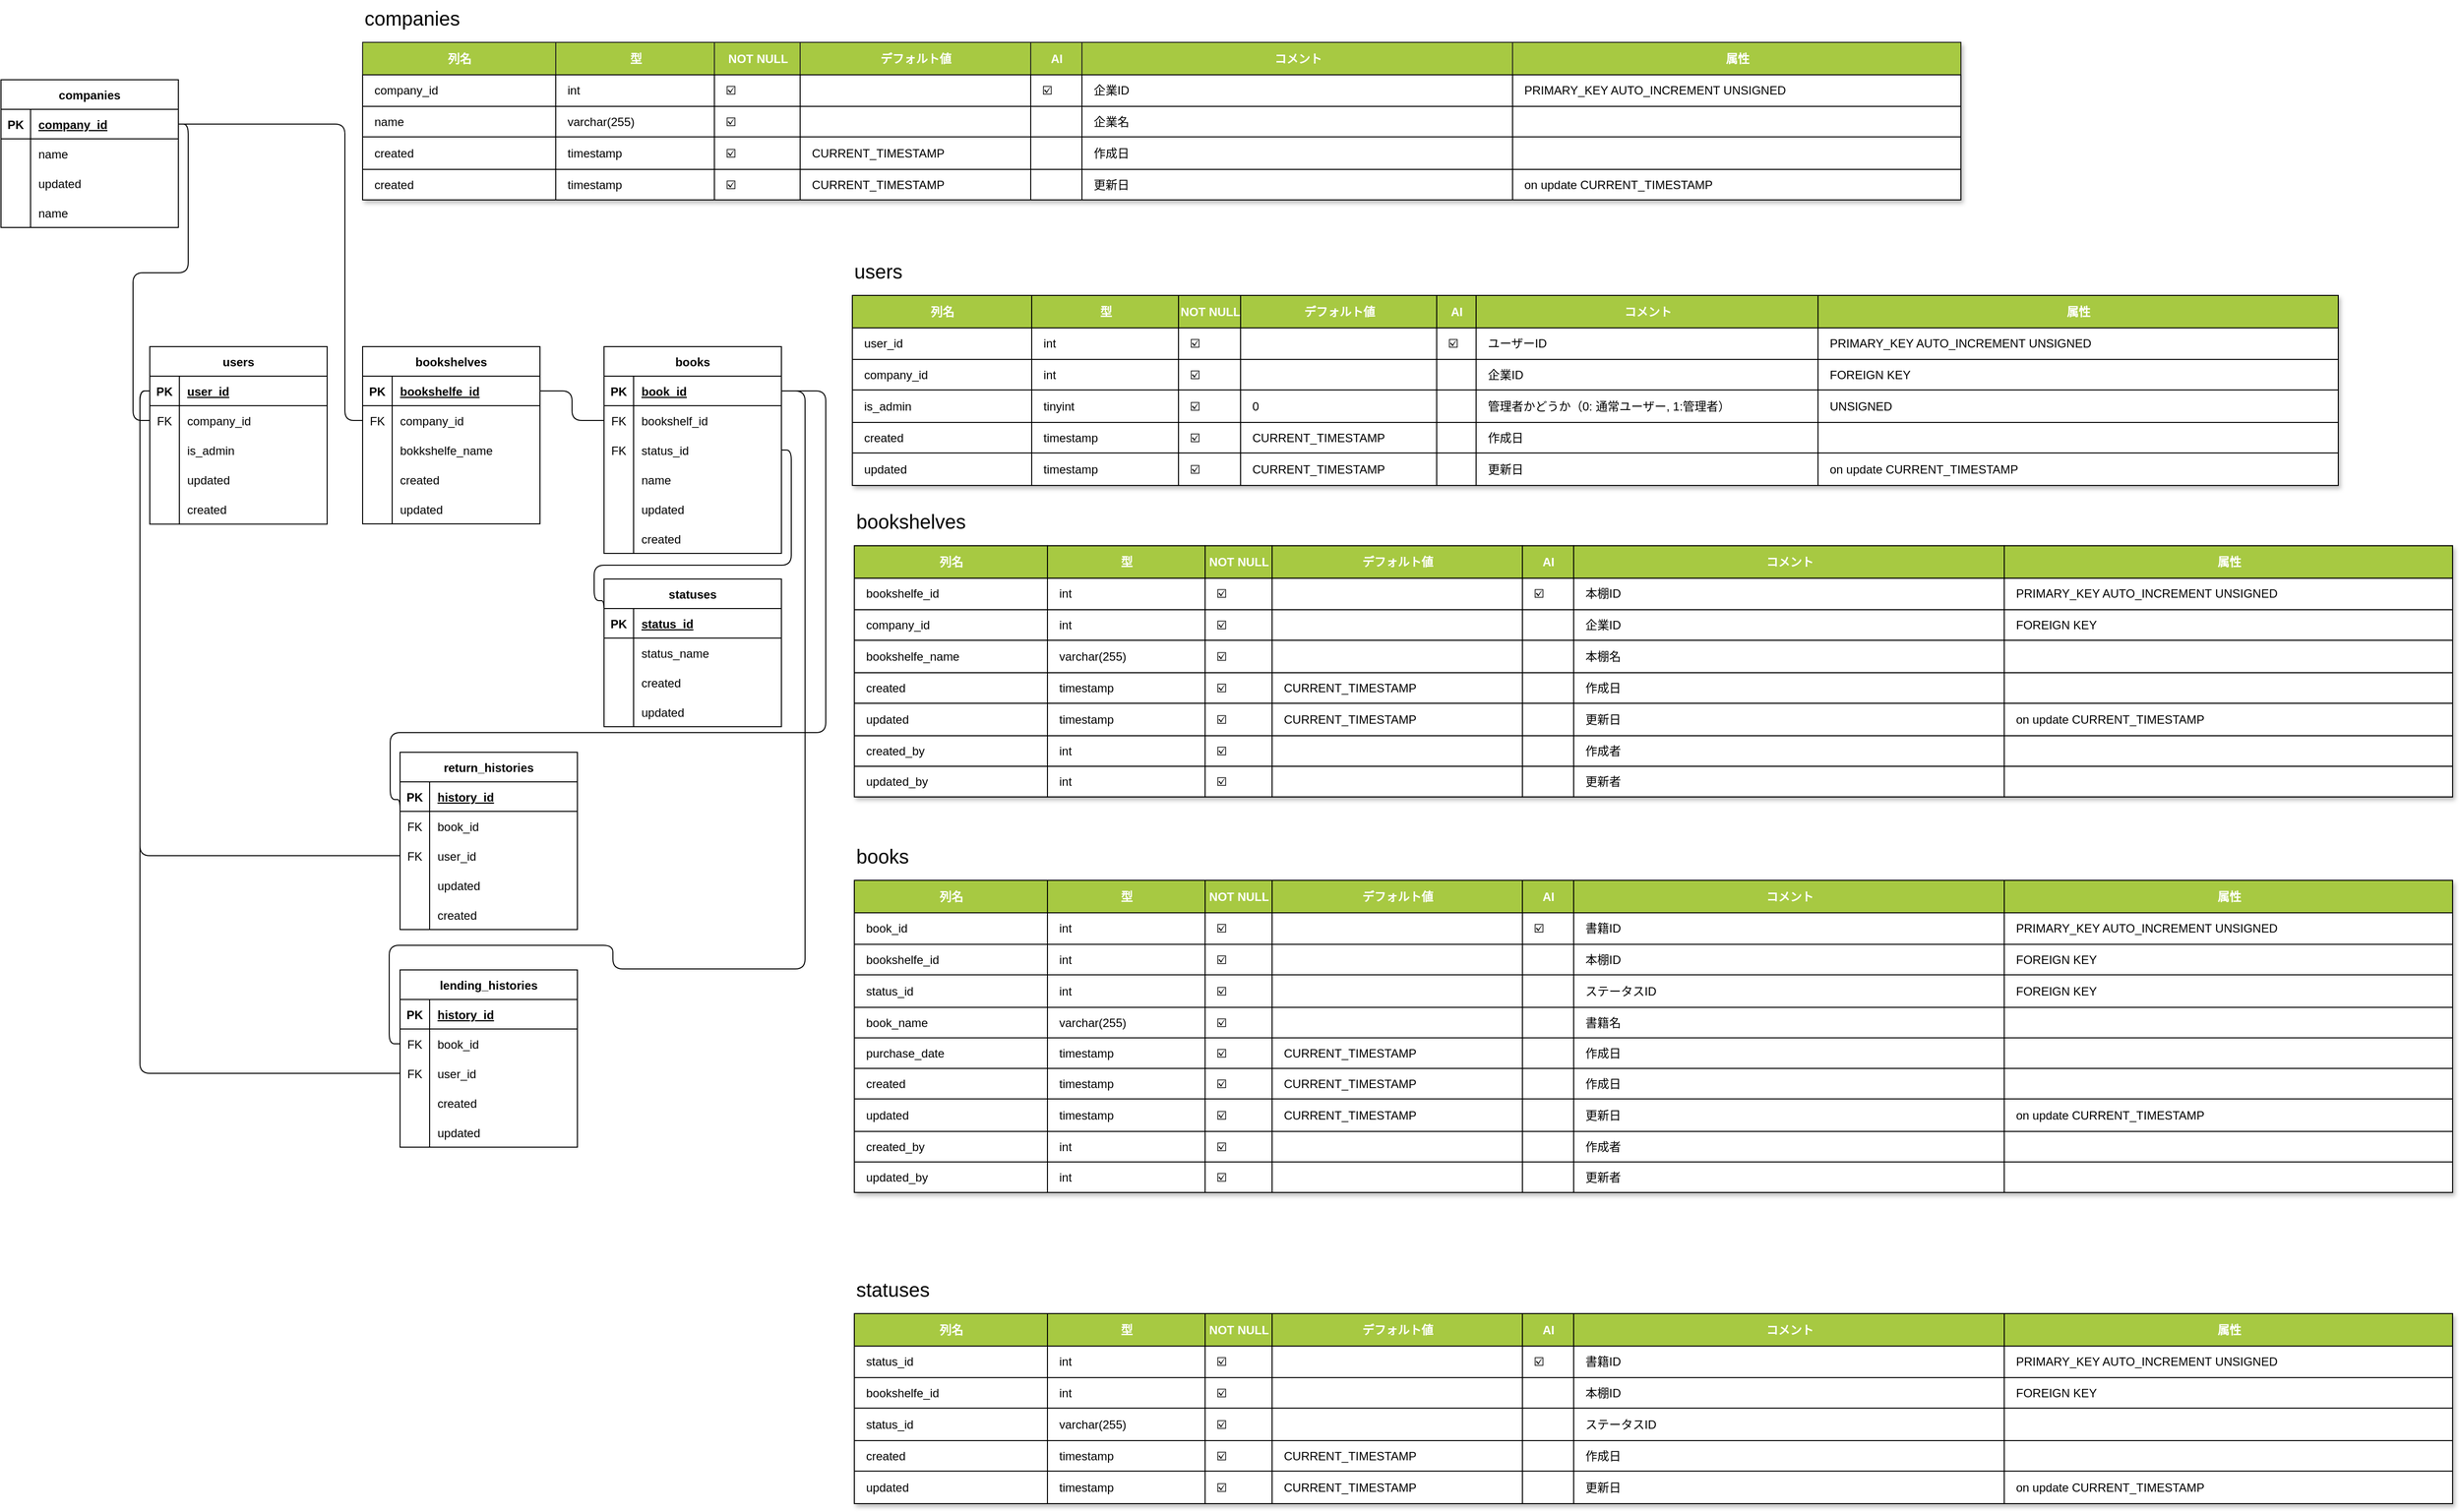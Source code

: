 <mxfile>
    <diagram name="ER図" id="IHoT9h_2okmhWzx3kYjU">
        <mxGraphModel dx="765" dy="562" grid="0" gridSize="10" guides="1" tooltips="1" connect="1" arrows="1" fold="1" page="1" pageScale="1" pageWidth="1654" pageHeight="1169" math="0" shadow="0">
            <root>
                <mxCell id="0"/>
                <mxCell id="1" parent="0"/>
                <mxCell id="72" value="companies" style="shape=table;startSize=30;container=1;collapsible=1;childLayout=tableLayout;fixedRows=1;rowLines=0;fontStyle=1;align=center;resizeLast=1;" parent="1" vertex="1">
                    <mxGeometry x="119" y="108" width="180" height="150" as="geometry"/>
                </mxCell>
                <mxCell id="73" value="" style="shape=tableRow;horizontal=0;startSize=0;swimlaneHead=0;swimlaneBody=0;fillColor=none;collapsible=0;dropTarget=0;points=[[0,0.5],[1,0.5]];portConstraint=eastwest;top=0;left=0;right=0;bottom=1;" parent="72" vertex="1">
                    <mxGeometry y="30" width="180" height="30" as="geometry"/>
                </mxCell>
                <mxCell id="74" value="PK" style="shape=partialRectangle;connectable=0;fillColor=none;top=0;left=0;bottom=0;right=0;fontStyle=1;overflow=hidden;" parent="73" vertex="1">
                    <mxGeometry width="30" height="30" as="geometry">
                        <mxRectangle width="30" height="30" as="alternateBounds"/>
                    </mxGeometry>
                </mxCell>
                <mxCell id="75" value="company_id" style="shape=partialRectangle;connectable=0;fillColor=none;top=0;left=0;bottom=0;right=0;align=left;spacingLeft=6;fontStyle=5;overflow=hidden;" parent="73" vertex="1">
                    <mxGeometry x="30" width="150" height="30" as="geometry">
                        <mxRectangle width="150" height="30" as="alternateBounds"/>
                    </mxGeometry>
                </mxCell>
                <mxCell id="76" value="" style="shape=tableRow;horizontal=0;startSize=0;swimlaneHead=0;swimlaneBody=0;fillColor=none;collapsible=0;dropTarget=0;points=[[0,0.5],[1,0.5]];portConstraint=eastwest;top=0;left=0;right=0;bottom=0;" parent="72" vertex="1">
                    <mxGeometry y="60" width="180" height="30" as="geometry"/>
                </mxCell>
                <mxCell id="77" value="" style="shape=partialRectangle;connectable=0;fillColor=none;top=0;left=0;bottom=0;right=0;editable=1;overflow=hidden;" parent="76" vertex="1">
                    <mxGeometry width="30" height="30" as="geometry">
                        <mxRectangle width="30" height="30" as="alternateBounds"/>
                    </mxGeometry>
                </mxCell>
                <mxCell id="78" value="name" style="shape=partialRectangle;connectable=0;fillColor=none;top=0;left=0;bottom=0;right=0;align=left;spacingLeft=6;overflow=hidden;" parent="76" vertex="1">
                    <mxGeometry x="30" width="150" height="30" as="geometry">
                        <mxRectangle width="150" height="30" as="alternateBounds"/>
                    </mxGeometry>
                </mxCell>
                <mxCell id="82" value="" style="shape=tableRow;horizontal=0;startSize=0;swimlaneHead=0;swimlaneBody=0;fillColor=none;collapsible=0;dropTarget=0;points=[[0,0.5],[1,0.5]];portConstraint=eastwest;top=0;left=0;right=0;bottom=0;" parent="72" vertex="1">
                    <mxGeometry y="90" width="180" height="30" as="geometry"/>
                </mxCell>
                <mxCell id="83" value="" style="shape=partialRectangle;connectable=0;fillColor=none;top=0;left=0;bottom=0;right=0;editable=1;overflow=hidden;" parent="82" vertex="1">
                    <mxGeometry width="30" height="30" as="geometry">
                        <mxRectangle width="30" height="30" as="alternateBounds"/>
                    </mxGeometry>
                </mxCell>
                <mxCell id="84" value="updated" style="shape=partialRectangle;connectable=0;fillColor=none;top=0;left=0;bottom=0;right=0;align=left;spacingLeft=6;overflow=hidden;" parent="82" vertex="1">
                    <mxGeometry x="30" width="150" height="30" as="geometry">
                        <mxRectangle width="150" height="30" as="alternateBounds"/>
                    </mxGeometry>
                </mxCell>
                <mxCell id="309" value="" style="shape=tableRow;horizontal=0;startSize=0;swimlaneHead=0;swimlaneBody=0;fillColor=none;collapsible=0;dropTarget=0;points=[[0,0.5],[1,0.5]];portConstraint=eastwest;top=0;left=0;right=0;bottom=0;" parent="72" vertex="1">
                    <mxGeometry y="120" width="180" height="30" as="geometry"/>
                </mxCell>
                <mxCell id="310" value="" style="shape=partialRectangle;connectable=0;fillColor=none;top=0;left=0;bottom=0;right=0;editable=1;overflow=hidden;" parent="309" vertex="1">
                    <mxGeometry width="30" height="30" as="geometry">
                        <mxRectangle width="30" height="30" as="alternateBounds"/>
                    </mxGeometry>
                </mxCell>
                <mxCell id="311" value="name" style="shape=partialRectangle;connectable=0;fillColor=none;top=0;left=0;bottom=0;right=0;align=left;spacingLeft=6;overflow=hidden;" parent="309" vertex="1">
                    <mxGeometry x="30" width="150" height="30" as="geometry">
                        <mxRectangle width="150" height="30" as="alternateBounds"/>
                    </mxGeometry>
                </mxCell>
                <mxCell id="99" value="users" style="shape=table;startSize=30;container=1;collapsible=1;childLayout=tableLayout;fixedRows=1;rowLines=0;fontStyle=1;align=center;resizeLast=1;" parent="1" vertex="1">
                    <mxGeometry x="270" y="379" width="180" height="180.262" as="geometry">
                        <mxRectangle x="76" y="303" width="136" height="30" as="alternateBounds"/>
                    </mxGeometry>
                </mxCell>
                <mxCell id="100" value="" style="shape=tableRow;horizontal=0;startSize=0;swimlaneHead=0;swimlaneBody=0;fillColor=none;collapsible=0;dropTarget=0;points=[[0,0.5],[1,0.5]];portConstraint=eastwest;top=0;left=0;right=0;bottom=1;" parent="99" vertex="1">
                    <mxGeometry y="30" width="180" height="30" as="geometry"/>
                </mxCell>
                <mxCell id="101" value="PK" style="shape=partialRectangle;connectable=0;fillColor=none;top=0;left=0;bottom=0;right=0;fontStyle=1;overflow=hidden;" parent="100" vertex="1">
                    <mxGeometry width="30" height="30" as="geometry">
                        <mxRectangle width="30" height="30" as="alternateBounds"/>
                    </mxGeometry>
                </mxCell>
                <mxCell id="102" value="user_id" style="shape=partialRectangle;connectable=0;fillColor=none;top=0;left=0;bottom=0;right=0;align=left;spacingLeft=6;fontStyle=5;overflow=hidden;" parent="100" vertex="1">
                    <mxGeometry x="30" width="150" height="30" as="geometry">
                        <mxRectangle width="150" height="30" as="alternateBounds"/>
                    </mxGeometry>
                </mxCell>
                <mxCell id="103" value="" style="shape=tableRow;horizontal=0;startSize=0;swimlaneHead=0;swimlaneBody=0;fillColor=none;collapsible=0;dropTarget=0;points=[[0,0.5],[1,0.5]];portConstraint=eastwest;top=0;left=0;right=0;bottom=0;" parent="99" vertex="1">
                    <mxGeometry y="60" width="180" height="30" as="geometry"/>
                </mxCell>
                <mxCell id="104" value="FK" style="shape=partialRectangle;connectable=0;fillColor=none;top=0;left=0;bottom=0;right=0;editable=1;overflow=hidden;" parent="103" vertex="1">
                    <mxGeometry width="30" height="30" as="geometry">
                        <mxRectangle width="30" height="30" as="alternateBounds"/>
                    </mxGeometry>
                </mxCell>
                <mxCell id="105" value="company_id" style="shape=partialRectangle;connectable=0;fillColor=none;top=0;left=0;bottom=0;right=0;align=left;spacingLeft=6;overflow=hidden;" parent="103" vertex="1">
                    <mxGeometry x="30" width="150" height="30" as="geometry">
                        <mxRectangle width="150" height="30" as="alternateBounds"/>
                    </mxGeometry>
                </mxCell>
                <mxCell id="106" value="" style="shape=tableRow;horizontal=0;startSize=0;swimlaneHead=0;swimlaneBody=0;fillColor=none;collapsible=0;dropTarget=0;points=[[0,0.5],[1,0.5]];portConstraint=eastwest;top=0;left=0;right=0;bottom=0;" parent="99" vertex="1">
                    <mxGeometry y="90" width="180" height="30" as="geometry"/>
                </mxCell>
                <mxCell id="107" value="" style="shape=partialRectangle;connectable=0;fillColor=none;top=0;left=0;bottom=0;right=0;editable=1;overflow=hidden;" parent="106" vertex="1">
                    <mxGeometry width="30" height="30" as="geometry">
                        <mxRectangle width="30" height="30" as="alternateBounds"/>
                    </mxGeometry>
                </mxCell>
                <mxCell id="108" value="is_admin" style="shape=partialRectangle;connectable=0;fillColor=none;top=0;left=0;bottom=0;right=0;align=left;spacingLeft=6;overflow=hidden;" parent="106" vertex="1">
                    <mxGeometry x="30" width="150" height="30" as="geometry">
                        <mxRectangle width="150" height="30" as="alternateBounds"/>
                    </mxGeometry>
                </mxCell>
                <mxCell id="109" value="" style="shape=tableRow;horizontal=0;startSize=0;swimlaneHead=0;swimlaneBody=0;fillColor=none;collapsible=0;dropTarget=0;points=[[0,0.5],[1,0.5]];portConstraint=eastwest;top=0;left=0;right=0;bottom=0;" parent="99" vertex="1">
                    <mxGeometry y="120" width="180" height="30" as="geometry"/>
                </mxCell>
                <mxCell id="110" value="" style="shape=partialRectangle;connectable=0;fillColor=none;top=0;left=0;bottom=0;right=0;editable=1;overflow=hidden;" parent="109" vertex="1">
                    <mxGeometry width="30" height="30" as="geometry">
                        <mxRectangle width="30" height="30" as="alternateBounds"/>
                    </mxGeometry>
                </mxCell>
                <mxCell id="111" value="updated" style="shape=partialRectangle;connectable=0;fillColor=none;top=0;left=0;bottom=0;right=0;align=left;spacingLeft=6;overflow=hidden;" parent="109" vertex="1">
                    <mxGeometry x="30" width="150" height="30" as="geometry">
                        <mxRectangle width="150" height="30" as="alternateBounds"/>
                    </mxGeometry>
                </mxCell>
                <mxCell id="344" value="" style="shape=tableRow;horizontal=0;startSize=0;swimlaneHead=0;swimlaneBody=0;fillColor=none;collapsible=0;dropTarget=0;points=[[0,0.5],[1,0.5]];portConstraint=eastwest;top=0;left=0;right=0;bottom=0;" parent="99" vertex="1">
                    <mxGeometry y="150" width="180" height="30" as="geometry"/>
                </mxCell>
                <mxCell id="345" value="" style="shape=partialRectangle;connectable=0;fillColor=none;top=0;left=0;bottom=0;right=0;editable=1;overflow=hidden;" parent="344" vertex="1">
                    <mxGeometry width="30" height="30" as="geometry">
                        <mxRectangle width="30" height="30" as="alternateBounds"/>
                    </mxGeometry>
                </mxCell>
                <mxCell id="346" value="created" style="shape=partialRectangle;connectable=0;fillColor=none;top=0;left=0;bottom=0;right=0;align=left;spacingLeft=6;overflow=hidden;" parent="344" vertex="1">
                    <mxGeometry x="30" width="150" height="30" as="geometry">
                        <mxRectangle width="150" height="30" as="alternateBounds"/>
                    </mxGeometry>
                </mxCell>
                <mxCell id="125" value="books" style="shape=table;startSize=30;container=1;collapsible=1;childLayout=tableLayout;fixedRows=1;rowLines=0;fontStyle=1;align=center;resizeLast=1;" parent="1" vertex="1">
                    <mxGeometry x="731" y="379" width="180" height="210" as="geometry">
                        <mxRectangle x="76" y="303" width="136" height="30" as="alternateBounds"/>
                    </mxGeometry>
                </mxCell>
                <mxCell id="126" value="" style="shape=tableRow;horizontal=0;startSize=0;swimlaneHead=0;swimlaneBody=0;fillColor=none;collapsible=0;dropTarget=0;points=[[0,0.5],[1,0.5]];portConstraint=eastwest;top=0;left=0;right=0;bottom=1;" parent="125" vertex="1">
                    <mxGeometry y="30" width="180" height="30" as="geometry"/>
                </mxCell>
                <mxCell id="127" value="PK" style="shape=partialRectangle;connectable=0;fillColor=none;top=0;left=0;bottom=0;right=0;fontStyle=1;overflow=hidden;" parent="126" vertex="1">
                    <mxGeometry width="30" height="30" as="geometry">
                        <mxRectangle width="30" height="30" as="alternateBounds"/>
                    </mxGeometry>
                </mxCell>
                <mxCell id="128" value="book_id" style="shape=partialRectangle;connectable=0;fillColor=none;top=0;left=0;bottom=0;right=0;align=left;spacingLeft=6;fontStyle=5;overflow=hidden;" parent="126" vertex="1">
                    <mxGeometry x="30" width="150" height="30" as="geometry">
                        <mxRectangle width="150" height="30" as="alternateBounds"/>
                    </mxGeometry>
                </mxCell>
                <mxCell id="211" value="" style="shape=tableRow;horizontal=0;startSize=0;swimlaneHead=0;swimlaneBody=0;fillColor=none;collapsible=0;dropTarget=0;points=[[0,0.5],[1,0.5]];portConstraint=eastwest;top=0;left=0;right=0;bottom=0;" parent="125" vertex="1">
                    <mxGeometry y="60" width="180" height="30" as="geometry"/>
                </mxCell>
                <mxCell id="212" value="FK" style="shape=partialRectangle;connectable=0;fillColor=none;top=0;left=0;bottom=0;right=0;editable=1;overflow=hidden;" parent="211" vertex="1">
                    <mxGeometry width="30" height="30" as="geometry">
                        <mxRectangle width="30" height="30" as="alternateBounds"/>
                    </mxGeometry>
                </mxCell>
                <mxCell id="213" value="bookshelf_id" style="shape=partialRectangle;connectable=0;fillColor=none;top=0;left=0;bottom=0;right=0;align=left;spacingLeft=6;overflow=hidden;" parent="211" vertex="1">
                    <mxGeometry x="30" width="150" height="30" as="geometry">
                        <mxRectangle width="150" height="30" as="alternateBounds"/>
                    </mxGeometry>
                </mxCell>
                <mxCell id="218" value="" style="shape=tableRow;horizontal=0;startSize=0;swimlaneHead=0;swimlaneBody=0;fillColor=none;collapsible=0;dropTarget=0;points=[[0,0.5],[1,0.5]];portConstraint=eastwest;top=0;left=0;right=0;bottom=0;" parent="125" vertex="1">
                    <mxGeometry y="90" width="180" height="30" as="geometry"/>
                </mxCell>
                <mxCell id="219" value="FK" style="shape=partialRectangle;connectable=0;fillColor=none;top=0;left=0;bottom=0;right=0;editable=1;overflow=hidden;" parent="218" vertex="1">
                    <mxGeometry width="30" height="30" as="geometry">
                        <mxRectangle width="30" height="30" as="alternateBounds"/>
                    </mxGeometry>
                </mxCell>
                <mxCell id="220" value="status_id" style="shape=partialRectangle;connectable=0;fillColor=none;top=0;left=0;bottom=0;right=0;align=left;spacingLeft=6;overflow=hidden;" parent="218" vertex="1">
                    <mxGeometry x="30" width="150" height="30" as="geometry">
                        <mxRectangle width="150" height="30" as="alternateBounds"/>
                    </mxGeometry>
                </mxCell>
                <mxCell id="132" value="" style="shape=tableRow;horizontal=0;startSize=0;swimlaneHead=0;swimlaneBody=0;fillColor=none;collapsible=0;dropTarget=0;points=[[0,0.5],[1,0.5]];portConstraint=eastwest;top=0;left=0;right=0;bottom=0;" parent="125" vertex="1">
                    <mxGeometry y="120" width="180" height="30" as="geometry"/>
                </mxCell>
                <mxCell id="133" value="" style="shape=partialRectangle;connectable=0;fillColor=none;top=0;left=0;bottom=0;right=0;editable=1;overflow=hidden;" parent="132" vertex="1">
                    <mxGeometry width="30" height="30" as="geometry">
                        <mxRectangle width="30" height="30" as="alternateBounds"/>
                    </mxGeometry>
                </mxCell>
                <mxCell id="134" value="name" style="shape=partialRectangle;connectable=0;fillColor=none;top=0;left=0;bottom=0;right=0;align=left;spacingLeft=6;overflow=hidden;" parent="132" vertex="1">
                    <mxGeometry x="30" width="150" height="30" as="geometry">
                        <mxRectangle width="150" height="30" as="alternateBounds"/>
                    </mxGeometry>
                </mxCell>
                <mxCell id="135" value="" style="shape=tableRow;horizontal=0;startSize=0;swimlaneHead=0;swimlaneBody=0;fillColor=none;collapsible=0;dropTarget=0;points=[[0,0.5],[1,0.5]];portConstraint=eastwest;top=0;left=0;right=0;bottom=0;" parent="125" vertex="1">
                    <mxGeometry y="150" width="180" height="30" as="geometry"/>
                </mxCell>
                <mxCell id="136" value="" style="shape=partialRectangle;connectable=0;fillColor=none;top=0;left=0;bottom=0;right=0;editable=1;overflow=hidden;" parent="135" vertex="1">
                    <mxGeometry width="30" height="30" as="geometry">
                        <mxRectangle width="30" height="30" as="alternateBounds"/>
                    </mxGeometry>
                </mxCell>
                <mxCell id="137" value="updated" style="shape=partialRectangle;connectable=0;fillColor=none;top=0;left=0;bottom=0;right=0;align=left;spacingLeft=6;overflow=hidden;" parent="135" vertex="1">
                    <mxGeometry x="30" width="150" height="30" as="geometry">
                        <mxRectangle width="150" height="30" as="alternateBounds"/>
                    </mxGeometry>
                </mxCell>
                <mxCell id="621" value="" style="shape=tableRow;horizontal=0;startSize=0;swimlaneHead=0;swimlaneBody=0;fillColor=none;collapsible=0;dropTarget=0;points=[[0,0.5],[1,0.5]];portConstraint=eastwest;top=0;left=0;right=0;bottom=0;" parent="125" vertex="1">
                    <mxGeometry y="180" width="180" height="30" as="geometry"/>
                </mxCell>
                <mxCell id="622" value="" style="shape=partialRectangle;connectable=0;fillColor=none;top=0;left=0;bottom=0;right=0;editable=1;overflow=hidden;" parent="621" vertex="1">
                    <mxGeometry width="30" height="30" as="geometry">
                        <mxRectangle width="30" height="30" as="alternateBounds"/>
                    </mxGeometry>
                </mxCell>
                <mxCell id="623" value="created" style="shape=partialRectangle;connectable=0;fillColor=none;top=0;left=0;bottom=0;right=0;align=left;spacingLeft=6;overflow=hidden;" parent="621" vertex="1">
                    <mxGeometry x="30" width="150" height="30" as="geometry">
                        <mxRectangle width="150" height="30" as="alternateBounds"/>
                    </mxGeometry>
                </mxCell>
                <mxCell id="138" value="bookshelves" style="shape=table;startSize=30;container=1;collapsible=1;childLayout=tableLayout;fixedRows=1;rowLines=0;fontStyle=1;align=center;resizeLast=1;" parent="1" vertex="1">
                    <mxGeometry x="486" y="379" width="180" height="180" as="geometry">
                        <mxRectangle x="76" y="303" width="136" height="30" as="alternateBounds"/>
                    </mxGeometry>
                </mxCell>
                <mxCell id="139" value="" style="shape=tableRow;horizontal=0;startSize=0;swimlaneHead=0;swimlaneBody=0;fillColor=none;collapsible=0;dropTarget=0;points=[[0,0.5],[1,0.5]];portConstraint=eastwest;top=0;left=0;right=0;bottom=1;" parent="138" vertex="1">
                    <mxGeometry y="30" width="180" height="30" as="geometry"/>
                </mxCell>
                <mxCell id="140" value="PK" style="shape=partialRectangle;connectable=0;fillColor=none;top=0;left=0;bottom=0;right=0;fontStyle=1;overflow=hidden;" parent="139" vertex="1">
                    <mxGeometry width="30" height="30" as="geometry">
                        <mxRectangle width="30" height="30" as="alternateBounds"/>
                    </mxGeometry>
                </mxCell>
                <mxCell id="141" value="bookshelfe_id" style="shape=partialRectangle;connectable=0;fillColor=none;top=0;left=0;bottom=0;right=0;align=left;spacingLeft=6;fontStyle=5;overflow=hidden;" parent="139" vertex="1">
                    <mxGeometry x="30" width="150" height="30" as="geometry">
                        <mxRectangle width="150" height="30" as="alternateBounds"/>
                    </mxGeometry>
                </mxCell>
                <mxCell id="142" value="" style="shape=tableRow;horizontal=0;startSize=0;swimlaneHead=0;swimlaneBody=0;fillColor=none;collapsible=0;dropTarget=0;points=[[0,0.5],[1,0.5]];portConstraint=eastwest;top=0;left=0;right=0;bottom=0;" parent="138" vertex="1">
                    <mxGeometry y="60" width="180" height="30" as="geometry"/>
                </mxCell>
                <mxCell id="143" value="FK" style="shape=partialRectangle;connectable=0;fillColor=none;top=0;left=0;bottom=0;right=0;editable=1;overflow=hidden;" parent="142" vertex="1">
                    <mxGeometry width="30" height="30" as="geometry">
                        <mxRectangle width="30" height="30" as="alternateBounds"/>
                    </mxGeometry>
                </mxCell>
                <mxCell id="144" value="company_id" style="shape=partialRectangle;connectable=0;fillColor=none;top=0;left=0;bottom=0;right=0;align=left;spacingLeft=6;overflow=hidden;" parent="142" vertex="1">
                    <mxGeometry x="30" width="150" height="30" as="geometry">
                        <mxRectangle width="150" height="30" as="alternateBounds"/>
                    </mxGeometry>
                </mxCell>
                <mxCell id="516" value="" style="shape=tableRow;horizontal=0;startSize=0;swimlaneHead=0;swimlaneBody=0;fillColor=none;collapsible=0;dropTarget=0;points=[[0,0.5],[1,0.5]];portConstraint=eastwest;top=0;left=0;right=0;bottom=0;" parent="138" vertex="1">
                    <mxGeometry y="90" width="180" height="30" as="geometry"/>
                </mxCell>
                <mxCell id="517" value="" style="shape=partialRectangle;connectable=0;fillColor=none;top=0;left=0;bottom=0;right=0;editable=1;overflow=hidden;" parent="516" vertex="1">
                    <mxGeometry width="30" height="30" as="geometry">
                        <mxRectangle width="30" height="30" as="alternateBounds"/>
                    </mxGeometry>
                </mxCell>
                <mxCell id="518" value="bokkshelfe_name" style="shape=partialRectangle;connectable=0;fillColor=none;top=0;left=0;bottom=0;right=0;align=left;spacingLeft=6;overflow=hidden;" parent="516" vertex="1">
                    <mxGeometry x="30" width="150" height="30" as="geometry">
                        <mxRectangle width="150" height="30" as="alternateBounds"/>
                    </mxGeometry>
                </mxCell>
                <mxCell id="145" value="" style="shape=tableRow;horizontal=0;startSize=0;swimlaneHead=0;swimlaneBody=0;fillColor=none;collapsible=0;dropTarget=0;points=[[0,0.5],[1,0.5]];portConstraint=eastwest;top=0;left=0;right=0;bottom=0;" parent="138" vertex="1">
                    <mxGeometry y="120" width="180" height="30" as="geometry"/>
                </mxCell>
                <mxCell id="146" value="" style="shape=partialRectangle;connectable=0;fillColor=none;top=0;left=0;bottom=0;right=0;editable=1;overflow=hidden;" parent="145" vertex="1">
                    <mxGeometry width="30" height="30" as="geometry">
                        <mxRectangle width="30" height="30" as="alternateBounds"/>
                    </mxGeometry>
                </mxCell>
                <mxCell id="147" value="created" style="shape=partialRectangle;connectable=0;fillColor=none;top=0;left=0;bottom=0;right=0;align=left;spacingLeft=6;overflow=hidden;" parent="145" vertex="1">
                    <mxGeometry x="30" width="150" height="30" as="geometry">
                        <mxRectangle width="150" height="30" as="alternateBounds"/>
                    </mxGeometry>
                </mxCell>
                <mxCell id="148" value="" style="shape=tableRow;horizontal=0;startSize=0;swimlaneHead=0;swimlaneBody=0;fillColor=none;collapsible=0;dropTarget=0;points=[[0,0.5],[1,0.5]];portConstraint=eastwest;top=0;left=0;right=0;bottom=0;" parent="138" vertex="1">
                    <mxGeometry y="150" width="180" height="30" as="geometry"/>
                </mxCell>
                <mxCell id="149" value="" style="shape=partialRectangle;connectable=0;fillColor=none;top=0;left=0;bottom=0;right=0;editable=1;overflow=hidden;" parent="148" vertex="1">
                    <mxGeometry width="30" height="30" as="geometry">
                        <mxRectangle width="30" height="30" as="alternateBounds"/>
                    </mxGeometry>
                </mxCell>
                <mxCell id="150" value="updated" style="shape=partialRectangle;connectable=0;fillColor=none;top=0;left=0;bottom=0;right=0;align=left;spacingLeft=6;overflow=hidden;" parent="148" vertex="1">
                    <mxGeometry x="30" width="150" height="30" as="geometry">
                        <mxRectangle width="150" height="30" as="alternateBounds"/>
                    </mxGeometry>
                </mxCell>
                <mxCell id="151" value="lending_histories" style="shape=table;startSize=30;container=1;collapsible=1;childLayout=tableLayout;fixedRows=1;rowLines=0;fontStyle=1;align=center;resizeLast=1;" parent="1" vertex="1">
                    <mxGeometry x="524" y="1012" width="180" height="180" as="geometry">
                        <mxRectangle x="76" y="303" width="136" height="30" as="alternateBounds"/>
                    </mxGeometry>
                </mxCell>
                <mxCell id="152" value="" style="shape=tableRow;horizontal=0;startSize=0;swimlaneHead=0;swimlaneBody=0;fillColor=none;collapsible=0;dropTarget=0;points=[[0,0.5],[1,0.5]];portConstraint=eastwest;top=0;left=0;right=0;bottom=1;" parent="151" vertex="1">
                    <mxGeometry y="30" width="180" height="30" as="geometry"/>
                </mxCell>
                <mxCell id="153" value="PK" style="shape=partialRectangle;connectable=0;fillColor=none;top=0;left=0;bottom=0;right=0;fontStyle=1;overflow=hidden;" parent="152" vertex="1">
                    <mxGeometry width="30" height="30" as="geometry">
                        <mxRectangle width="30" height="30" as="alternateBounds"/>
                    </mxGeometry>
                </mxCell>
                <mxCell id="154" value="history_id" style="shape=partialRectangle;connectable=0;fillColor=none;top=0;left=0;bottom=0;right=0;align=left;spacingLeft=6;fontStyle=5;overflow=hidden;" parent="152" vertex="1">
                    <mxGeometry x="30" width="150" height="30" as="geometry">
                        <mxRectangle width="150" height="30" as="alternateBounds"/>
                    </mxGeometry>
                </mxCell>
                <mxCell id="164" value="" style="shape=tableRow;horizontal=0;startSize=0;swimlaneHead=0;swimlaneBody=0;fillColor=none;collapsible=0;dropTarget=0;points=[[0,0.5],[1,0.5]];portConstraint=eastwest;top=0;left=0;right=0;bottom=0;" parent="151" vertex="1">
                    <mxGeometry y="60" width="180" height="30" as="geometry"/>
                </mxCell>
                <mxCell id="165" value="FK" style="shape=partialRectangle;connectable=0;fillColor=none;top=0;left=0;bottom=0;right=0;editable=1;overflow=hidden;" parent="164" vertex="1">
                    <mxGeometry width="30" height="30" as="geometry">
                        <mxRectangle width="30" height="30" as="alternateBounds"/>
                    </mxGeometry>
                </mxCell>
                <mxCell id="166" value="book_id" style="shape=partialRectangle;connectable=0;fillColor=none;top=0;left=0;bottom=0;right=0;align=left;spacingLeft=6;overflow=hidden;" parent="164" vertex="1">
                    <mxGeometry x="30" width="150" height="30" as="geometry">
                        <mxRectangle width="150" height="30" as="alternateBounds"/>
                    </mxGeometry>
                </mxCell>
                <mxCell id="242" value="" style="shape=tableRow;horizontal=0;startSize=0;swimlaneHead=0;swimlaneBody=0;fillColor=none;collapsible=0;dropTarget=0;points=[[0,0.5],[1,0.5]];portConstraint=eastwest;top=0;left=0;right=0;bottom=0;" parent="151" vertex="1">
                    <mxGeometry y="90" width="180" height="30" as="geometry"/>
                </mxCell>
                <mxCell id="243" value="FK" style="shape=partialRectangle;connectable=0;fillColor=none;top=0;left=0;bottom=0;right=0;editable=1;overflow=hidden;" parent="242" vertex="1">
                    <mxGeometry width="30" height="30" as="geometry">
                        <mxRectangle width="30" height="30" as="alternateBounds"/>
                    </mxGeometry>
                </mxCell>
                <mxCell id="244" value="user_id" style="shape=partialRectangle;connectable=0;fillColor=none;top=0;left=0;bottom=0;right=0;align=left;spacingLeft=6;overflow=hidden;" parent="242" vertex="1">
                    <mxGeometry x="30" width="150" height="30" as="geometry">
                        <mxRectangle width="150" height="30" as="alternateBounds"/>
                    </mxGeometry>
                </mxCell>
                <mxCell id="158" value="" style="shape=tableRow;horizontal=0;startSize=0;swimlaneHead=0;swimlaneBody=0;fillColor=none;collapsible=0;dropTarget=0;points=[[0,0.5],[1,0.5]];portConstraint=eastwest;top=0;left=0;right=0;bottom=0;" parent="151" vertex="1">
                    <mxGeometry y="120" width="180" height="30" as="geometry"/>
                </mxCell>
                <mxCell id="159" value="" style="shape=partialRectangle;connectable=0;fillColor=none;top=0;left=0;bottom=0;right=0;editable=1;overflow=hidden;" parent="158" vertex="1">
                    <mxGeometry width="30" height="30" as="geometry">
                        <mxRectangle width="30" height="30" as="alternateBounds"/>
                    </mxGeometry>
                </mxCell>
                <mxCell id="160" value="created" style="shape=partialRectangle;connectable=0;fillColor=none;top=0;left=0;bottom=0;right=0;align=left;spacingLeft=6;overflow=hidden;" parent="158" vertex="1">
                    <mxGeometry x="30" width="150" height="30" as="geometry">
                        <mxRectangle width="150" height="30" as="alternateBounds"/>
                    </mxGeometry>
                </mxCell>
                <mxCell id="161" value="" style="shape=tableRow;horizontal=0;startSize=0;swimlaneHead=0;swimlaneBody=0;fillColor=none;collapsible=0;dropTarget=0;points=[[0,0.5],[1,0.5]];portConstraint=eastwest;top=0;left=0;right=0;bottom=0;" parent="151" vertex="1">
                    <mxGeometry y="150" width="180" height="30" as="geometry"/>
                </mxCell>
                <mxCell id="162" value="" style="shape=partialRectangle;connectable=0;fillColor=none;top=0;left=0;bottom=0;right=0;editable=1;overflow=hidden;" parent="161" vertex="1">
                    <mxGeometry width="30" height="30" as="geometry">
                        <mxRectangle width="30" height="30" as="alternateBounds"/>
                    </mxGeometry>
                </mxCell>
                <mxCell id="163" value="updated" style="shape=partialRectangle;connectable=0;fillColor=none;top=0;left=0;bottom=0;right=0;align=left;spacingLeft=6;overflow=hidden;" parent="161" vertex="1">
                    <mxGeometry x="30" width="150" height="30" as="geometry">
                        <mxRectangle width="150" height="30" as="alternateBounds"/>
                    </mxGeometry>
                </mxCell>
                <mxCell id="190" style="edgeStyle=orthogonalEdgeStyle;html=1;exitX=0;exitY=0.5;exitDx=0;exitDy=0;entryX=1;entryY=0.5;entryDx=0;entryDy=0;endArrow=none;endFill=0;" parent="1" source="103" target="73" edge="1">
                    <mxGeometry relative="1" as="geometry">
                        <Array as="points">
                            <mxPoint x="253" y="454"/>
                            <mxPoint x="253" y="304"/>
                            <mxPoint x="309" y="304"/>
                            <mxPoint x="309" y="153"/>
                        </Array>
                    </mxGeometry>
                </mxCell>
                <mxCell id="204" style="edgeStyle=orthogonalEdgeStyle;html=1;exitX=0;exitY=0.5;exitDx=0;exitDy=0;entryX=1;entryY=0.5;entryDx=0;entryDy=0;endArrow=none;endFill=0;" parent="1" source="142" target="73" edge="1">
                    <mxGeometry relative="1" as="geometry">
                        <Array as="points">
                            <mxPoint x="468" y="454"/>
                            <mxPoint x="468" y="153"/>
                        </Array>
                    </mxGeometry>
                </mxCell>
                <mxCell id="206" style="edgeStyle=orthogonalEdgeStyle;html=1;exitX=1;exitY=0.5;exitDx=0;exitDy=0;entryX=0;entryY=0.5;entryDx=0;entryDy=0;endArrow=none;endFill=0;" parent="1" source="126" target="164" edge="1">
                    <mxGeometry relative="1" as="geometry">
                        <Array as="points">
                            <mxPoint x="935" y="424"/>
                            <mxPoint x="935" y="1011"/>
                            <mxPoint x="740" y="1011"/>
                            <mxPoint x="740" y="987"/>
                            <mxPoint x="513" y="987"/>
                            <mxPoint x="513" y="1087"/>
                        </Array>
                    </mxGeometry>
                </mxCell>
                <mxCell id="214" style="edgeStyle=orthogonalEdgeStyle;html=1;exitX=1;exitY=0.5;exitDx=0;exitDy=0;entryX=0;entryY=0.5;entryDx=0;entryDy=0;endArrow=none;endFill=0;" parent="1" source="139" target="211" edge="1">
                    <mxGeometry relative="1" as="geometry"/>
                </mxCell>
                <mxCell id="170" value="statuses" style="shape=table;startSize=30;container=1;collapsible=1;childLayout=tableLayout;fixedRows=1;rowLines=0;fontStyle=1;align=center;resizeLast=1;" parent="1" vertex="1">
                    <mxGeometry x="731" y="615" width="180" height="150" as="geometry">
                        <mxRectangle x="76" y="303" width="136" height="30" as="alternateBounds"/>
                    </mxGeometry>
                </mxCell>
                <mxCell id="171" value="" style="shape=tableRow;horizontal=0;startSize=0;swimlaneHead=0;swimlaneBody=0;fillColor=none;collapsible=0;dropTarget=0;points=[[0,0.5],[1,0.5]];portConstraint=eastwest;top=0;left=0;right=0;bottom=1;" parent="170" vertex="1">
                    <mxGeometry y="30" width="180" height="30" as="geometry"/>
                </mxCell>
                <mxCell id="172" value="PK" style="shape=partialRectangle;connectable=0;fillColor=none;top=0;left=0;bottom=0;right=0;fontStyle=1;overflow=hidden;" parent="171" vertex="1">
                    <mxGeometry width="30" height="30" as="geometry">
                        <mxRectangle width="30" height="30" as="alternateBounds"/>
                    </mxGeometry>
                </mxCell>
                <mxCell id="173" value="status_id" style="shape=partialRectangle;connectable=0;fillColor=none;top=0;left=0;bottom=0;right=0;align=left;spacingLeft=6;fontStyle=5;overflow=hidden;" parent="171" vertex="1">
                    <mxGeometry x="30" width="150" height="30" as="geometry">
                        <mxRectangle width="150" height="30" as="alternateBounds"/>
                    </mxGeometry>
                </mxCell>
                <mxCell id="174" value="" style="shape=tableRow;horizontal=0;startSize=0;swimlaneHead=0;swimlaneBody=0;fillColor=none;collapsible=0;dropTarget=0;points=[[0,0.5],[1,0.5]];portConstraint=eastwest;top=0;left=0;right=0;bottom=0;" parent="170" vertex="1">
                    <mxGeometry y="60" width="180" height="30" as="geometry"/>
                </mxCell>
                <mxCell id="175" value="" style="shape=partialRectangle;connectable=0;fillColor=none;top=0;left=0;bottom=0;right=0;editable=1;overflow=hidden;" parent="174" vertex="1">
                    <mxGeometry width="30" height="30" as="geometry">
                        <mxRectangle width="30" height="30" as="alternateBounds"/>
                    </mxGeometry>
                </mxCell>
                <mxCell id="176" value="status_name" style="shape=partialRectangle;connectable=0;fillColor=none;top=0;left=0;bottom=0;right=0;align=left;spacingLeft=6;overflow=hidden;" parent="174" vertex="1">
                    <mxGeometry x="30" width="150" height="30" as="geometry">
                        <mxRectangle width="150" height="30" as="alternateBounds"/>
                    </mxGeometry>
                </mxCell>
                <mxCell id="180" value="" style="shape=tableRow;horizontal=0;startSize=0;swimlaneHead=0;swimlaneBody=0;fillColor=none;collapsible=0;dropTarget=0;points=[[0,0.5],[1,0.5]];portConstraint=eastwest;top=0;left=0;right=0;bottom=0;" parent="170" vertex="1">
                    <mxGeometry y="90" width="180" height="30" as="geometry"/>
                </mxCell>
                <mxCell id="181" value="" style="shape=partialRectangle;connectable=0;fillColor=none;top=0;left=0;bottom=0;right=0;editable=1;overflow=hidden;" parent="180" vertex="1">
                    <mxGeometry width="30" height="30" as="geometry">
                        <mxRectangle width="30" height="30" as="alternateBounds"/>
                    </mxGeometry>
                </mxCell>
                <mxCell id="182" value="created" style="shape=partialRectangle;connectable=0;fillColor=none;top=0;left=0;bottom=0;right=0;align=left;spacingLeft=6;overflow=hidden;" parent="180" vertex="1">
                    <mxGeometry x="30" width="150" height="30" as="geometry">
                        <mxRectangle width="150" height="30" as="alternateBounds"/>
                    </mxGeometry>
                </mxCell>
                <mxCell id="183" value="" style="shape=tableRow;horizontal=0;startSize=0;swimlaneHead=0;swimlaneBody=0;fillColor=none;collapsible=0;dropTarget=0;points=[[0,0.5],[1,0.5]];portConstraint=eastwest;top=0;left=0;right=0;bottom=0;" parent="170" vertex="1">
                    <mxGeometry y="120" width="180" height="30" as="geometry"/>
                </mxCell>
                <mxCell id="184" value="" style="shape=partialRectangle;connectable=0;fillColor=none;top=0;left=0;bottom=0;right=0;editable=1;overflow=hidden;" parent="183" vertex="1">
                    <mxGeometry width="30" height="30" as="geometry">
                        <mxRectangle width="30" height="30" as="alternateBounds"/>
                    </mxGeometry>
                </mxCell>
                <mxCell id="185" value="updated" style="shape=partialRectangle;connectable=0;fillColor=none;top=0;left=0;bottom=0;right=0;align=left;spacingLeft=6;overflow=hidden;" parent="183" vertex="1">
                    <mxGeometry x="30" width="150" height="30" as="geometry">
                        <mxRectangle width="150" height="30" as="alternateBounds"/>
                    </mxGeometry>
                </mxCell>
                <mxCell id="221" value="return_histories" style="shape=table;startSize=30;container=1;collapsible=1;childLayout=tableLayout;fixedRows=1;rowLines=0;fontStyle=1;align=center;resizeLast=1;" parent="1" vertex="1">
                    <mxGeometry x="524" y="791" width="180" height="180" as="geometry">
                        <mxRectangle x="76" y="303" width="136" height="30" as="alternateBounds"/>
                    </mxGeometry>
                </mxCell>
                <mxCell id="222" value="" style="shape=tableRow;horizontal=0;startSize=0;swimlaneHead=0;swimlaneBody=0;fillColor=none;collapsible=0;dropTarget=0;points=[[0,0.5],[1,0.5]];portConstraint=eastwest;top=0;left=0;right=0;bottom=1;" parent="221" vertex="1">
                    <mxGeometry y="30" width="180" height="30" as="geometry"/>
                </mxCell>
                <mxCell id="223" value="PK" style="shape=partialRectangle;connectable=0;fillColor=none;top=0;left=0;bottom=0;right=0;fontStyle=1;overflow=hidden;" parent="222" vertex="1">
                    <mxGeometry width="30" height="30" as="geometry">
                        <mxRectangle width="30" height="30" as="alternateBounds"/>
                    </mxGeometry>
                </mxCell>
                <mxCell id="224" value="history_id" style="shape=partialRectangle;connectable=0;fillColor=none;top=0;left=0;bottom=0;right=0;align=left;spacingLeft=6;fontStyle=5;overflow=hidden;" parent="222" vertex="1">
                    <mxGeometry x="30" width="150" height="30" as="geometry">
                        <mxRectangle width="150" height="30" as="alternateBounds"/>
                    </mxGeometry>
                </mxCell>
                <mxCell id="225" value="" style="shape=tableRow;horizontal=0;startSize=0;swimlaneHead=0;swimlaneBody=0;fillColor=none;collapsible=0;dropTarget=0;points=[[0,0.5],[1,0.5]];portConstraint=eastwest;top=0;left=0;right=0;bottom=0;" parent="221" vertex="1">
                    <mxGeometry y="60" width="180" height="30" as="geometry"/>
                </mxCell>
                <mxCell id="226" value="FK" style="shape=partialRectangle;connectable=0;fillColor=none;top=0;left=0;bottom=0;right=0;editable=1;overflow=hidden;" parent="225" vertex="1">
                    <mxGeometry width="30" height="30" as="geometry">
                        <mxRectangle width="30" height="30" as="alternateBounds"/>
                    </mxGeometry>
                </mxCell>
                <mxCell id="227" value="book_id" style="shape=partialRectangle;connectable=0;fillColor=none;top=0;left=0;bottom=0;right=0;align=left;spacingLeft=6;overflow=hidden;" parent="225" vertex="1">
                    <mxGeometry x="30" width="150" height="30" as="geometry">
                        <mxRectangle width="150" height="30" as="alternateBounds"/>
                    </mxGeometry>
                </mxCell>
                <mxCell id="231" value="" style="shape=tableRow;horizontal=0;startSize=0;swimlaneHead=0;swimlaneBody=0;fillColor=none;collapsible=0;dropTarget=0;points=[[0,0.5],[1,0.5]];portConstraint=eastwest;top=0;left=0;right=0;bottom=0;" parent="221" vertex="1">
                    <mxGeometry y="90" width="180" height="30" as="geometry"/>
                </mxCell>
                <mxCell id="232" value="FK" style="shape=partialRectangle;connectable=0;fillColor=none;top=0;left=0;bottom=0;right=0;editable=1;overflow=hidden;" parent="231" vertex="1">
                    <mxGeometry width="30" height="30" as="geometry">
                        <mxRectangle width="30" height="30" as="alternateBounds"/>
                    </mxGeometry>
                </mxCell>
                <mxCell id="233" value="user_id" style="shape=partialRectangle;connectable=0;fillColor=none;top=0;left=0;bottom=0;right=0;align=left;spacingLeft=6;overflow=hidden;" parent="231" vertex="1">
                    <mxGeometry x="30" width="150" height="30" as="geometry">
                        <mxRectangle width="150" height="30" as="alternateBounds"/>
                    </mxGeometry>
                </mxCell>
                <mxCell id="234" value="" style="shape=tableRow;horizontal=0;startSize=0;swimlaneHead=0;swimlaneBody=0;fillColor=none;collapsible=0;dropTarget=0;points=[[0,0.5],[1,0.5]];portConstraint=eastwest;top=0;left=0;right=0;bottom=0;" parent="221" vertex="1">
                    <mxGeometry y="120" width="180" height="30" as="geometry"/>
                </mxCell>
                <mxCell id="235" value="" style="shape=partialRectangle;connectable=0;fillColor=none;top=0;left=0;bottom=0;right=0;editable=1;overflow=hidden;" parent="234" vertex="1">
                    <mxGeometry width="30" height="30" as="geometry">
                        <mxRectangle width="30" height="30" as="alternateBounds"/>
                    </mxGeometry>
                </mxCell>
                <mxCell id="236" value="updated" style="shape=partialRectangle;connectable=0;fillColor=none;top=0;left=0;bottom=0;right=0;align=left;spacingLeft=6;overflow=hidden;" parent="234" vertex="1">
                    <mxGeometry x="30" width="150" height="30" as="geometry">
                        <mxRectangle width="150" height="30" as="alternateBounds"/>
                    </mxGeometry>
                </mxCell>
                <mxCell id="239" value="" style="shape=tableRow;horizontal=0;startSize=0;swimlaneHead=0;swimlaneBody=0;fillColor=none;collapsible=0;dropTarget=0;points=[[0,0.5],[1,0.5]];portConstraint=eastwest;top=0;left=0;right=0;bottom=0;" parent="221" vertex="1">
                    <mxGeometry y="150" width="180" height="30" as="geometry"/>
                </mxCell>
                <mxCell id="240" value="" style="shape=partialRectangle;connectable=0;fillColor=none;top=0;left=0;bottom=0;right=0;editable=1;overflow=hidden;" parent="239" vertex="1">
                    <mxGeometry width="30" height="30" as="geometry">
                        <mxRectangle width="30" height="30" as="alternateBounds"/>
                    </mxGeometry>
                </mxCell>
                <mxCell id="241" value="created" style="shape=partialRectangle;connectable=0;fillColor=none;top=0;left=0;bottom=0;right=0;align=left;spacingLeft=6;overflow=hidden;" parent="239" vertex="1">
                    <mxGeometry x="30" width="150" height="30" as="geometry">
                        <mxRectangle width="150" height="30" as="alternateBounds"/>
                    </mxGeometry>
                </mxCell>
                <mxCell id="237" style="edgeStyle=orthogonalEdgeStyle;html=1;exitX=1;exitY=0.5;exitDx=0;exitDy=0;entryX=0;entryY=0.5;entryDx=0;entryDy=0;endArrow=none;endFill=0;" parent="1" source="126" target="225" edge="1">
                    <mxGeometry relative="1" as="geometry">
                        <Array as="points">
                            <mxPoint x="956" y="424"/>
                            <mxPoint x="956" y="771"/>
                            <mxPoint x="514" y="771"/>
                            <mxPoint x="514" y="839"/>
                        </Array>
                    </mxGeometry>
                </mxCell>
                <mxCell id="238" style="edgeStyle=orthogonalEdgeStyle;html=1;exitX=1;exitY=0.5;exitDx=0;exitDy=0;endArrow=none;endFill=0;entryX=0;entryY=0.5;entryDx=0;entryDy=0;" parent="1" source="218" target="171" edge="1">
                    <mxGeometry relative="1" as="geometry">
                        <mxPoint x="981" y="904" as="targetPoint"/>
                        <Array as="points">
                            <mxPoint x="921" y="484"/>
                            <mxPoint x="921" y="601"/>
                            <mxPoint x="721" y="601"/>
                            <mxPoint x="721" y="637"/>
                            <mxPoint x="731" y="637"/>
                        </Array>
                    </mxGeometry>
                </mxCell>
                <mxCell id="245" style="edgeStyle=orthogonalEdgeStyle;html=1;exitX=0;exitY=0.5;exitDx=0;exitDy=0;entryX=0;entryY=0.5;entryDx=0;entryDy=0;endArrow=none;endFill=0;" parent="1" source="100" target="231" edge="1">
                    <mxGeometry relative="1" as="geometry"/>
                </mxCell>
                <mxCell id="246" style="edgeStyle=orthogonalEdgeStyle;html=1;exitX=0;exitY=0.5;exitDx=0;exitDy=0;endArrow=none;endFill=0;entryX=0;entryY=0.5;entryDx=0;entryDy=0;" parent="1" source="242" target="100" edge="1">
                    <mxGeometry relative="1" as="geometry">
                        <mxPoint x="400.19" y="1032.449" as="targetPoint"/>
                    </mxGeometry>
                </mxCell>
                <mxCell id="247" value="Assets" style="childLayout=tableLayout;recursiveResize=0;strokeColor=#222220;fillColor=#A7C942;shadow=1;fillStyle=auto;" parent="1" vertex="1">
                    <mxGeometry x="486" y="70" width="1622" height="160" as="geometry"/>
                </mxCell>
                <mxCell id="248" style="shape=tableRow;horizontal=0;startSize=0;swimlaneHead=0;swimlaneBody=0;top=0;left=0;bottom=0;right=0;dropTarget=0;collapsible=0;recursiveResize=0;expand=0;fontStyle=0;strokeColor=inherit;fillColor=#ffffff;" parent="247" vertex="1">
                    <mxGeometry width="1622" height="33" as="geometry"/>
                </mxCell>
                <mxCell id="249" value="列名" style="connectable=0;recursiveResize=0;strokeColor=inherit;fillColor=#A7C942;align=center;fontStyle=1;fontColor=#FFFFFF;html=1;" parent="248" vertex="1">
                    <mxGeometry width="196" height="33" as="geometry">
                        <mxRectangle width="196" height="33" as="alternateBounds"/>
                    </mxGeometry>
                </mxCell>
                <mxCell id="250" value="型" style="connectable=0;recursiveResize=0;strokeColor=inherit;fillColor=#A7C942;align=center;fontStyle=1;fontColor=#FFFFFF;html=1;" parent="248" vertex="1">
                    <mxGeometry x="196" width="161" height="33" as="geometry">
                        <mxRectangle width="161" height="33" as="alternateBounds"/>
                    </mxGeometry>
                </mxCell>
                <mxCell id="251" value="NOT NULL" style="connectable=0;recursiveResize=0;strokeColor=inherit;fillColor=#A7C942;align=center;fontStyle=1;fontColor=#FFFFFF;html=1;" parent="248" vertex="1">
                    <mxGeometry x="357" width="87" height="33" as="geometry">
                        <mxRectangle width="87" height="33" as="alternateBounds"/>
                    </mxGeometry>
                </mxCell>
                <mxCell id="288" value="デフォルト値" style="connectable=0;recursiveResize=0;strokeColor=inherit;fillColor=#A7C942;align=center;fontStyle=1;fontColor=#FFFFFF;html=1;" parent="248" vertex="1">
                    <mxGeometry x="444" width="234" height="33" as="geometry">
                        <mxRectangle width="234" height="33" as="alternateBounds"/>
                    </mxGeometry>
                </mxCell>
                <mxCell id="293" value="AI" style="connectable=0;recursiveResize=0;strokeColor=inherit;fillColor=#A7C942;align=center;fontStyle=1;fontColor=#FFFFFF;html=1;" parent="248" vertex="1">
                    <mxGeometry x="678" width="52" height="33" as="geometry">
                        <mxRectangle width="52" height="33" as="alternateBounds"/>
                    </mxGeometry>
                </mxCell>
                <mxCell id="298" value="コメント" style="connectable=0;recursiveResize=0;strokeColor=inherit;fillColor=#A7C942;align=center;fontStyle=1;fontColor=#FFFFFF;html=1;" parent="248" vertex="1">
                    <mxGeometry x="730" width="437" height="33" as="geometry">
                        <mxRectangle width="437" height="33" as="alternateBounds"/>
                    </mxGeometry>
                </mxCell>
                <mxCell id="303" value="属性" style="connectable=0;recursiveResize=0;strokeColor=inherit;fillColor=#A7C942;align=center;fontStyle=1;fontColor=#FFFFFF;html=1;" parent="248" vertex="1">
                    <mxGeometry x="1167" width="455" height="33" as="geometry">
                        <mxRectangle width="455" height="33" as="alternateBounds"/>
                    </mxGeometry>
                </mxCell>
                <mxCell id="252" value="" style="shape=tableRow;horizontal=0;startSize=0;swimlaneHead=0;swimlaneBody=0;top=0;left=0;bottom=0;right=0;dropTarget=0;collapsible=0;recursiveResize=0;expand=0;fontStyle=0;strokeColor=inherit;fillColor=#ffffff;" parent="247" vertex="1">
                    <mxGeometry y="33" width="1622" height="32" as="geometry"/>
                </mxCell>
                <mxCell id="253" value="company_id" style="connectable=0;recursiveResize=0;align=left;whiteSpace=wrap;html=1;spacingLeft=10;" parent="252" vertex="1">
                    <mxGeometry width="196" height="32" as="geometry">
                        <mxRectangle width="196" height="32" as="alternateBounds"/>
                    </mxGeometry>
                </mxCell>
                <mxCell id="254" value="int" style="connectable=0;recursiveResize=0;align=left;whiteSpace=wrap;html=1;spacingLeft=10;" parent="252" vertex="1">
                    <mxGeometry x="196" width="161" height="32" as="geometry">
                        <mxRectangle width="161" height="32" as="alternateBounds"/>
                    </mxGeometry>
                </mxCell>
                <mxCell id="255" value="☑️" style="connectable=0;recursiveResize=0;align=left;whiteSpace=wrap;html=1;spacingLeft=10;" parent="252" vertex="1">
                    <mxGeometry x="357" width="87" height="32" as="geometry">
                        <mxRectangle width="87" height="32" as="alternateBounds"/>
                    </mxGeometry>
                </mxCell>
                <mxCell id="289" style="connectable=0;recursiveResize=0;align=left;whiteSpace=wrap;html=1;spacingLeft=10;" parent="252" vertex="1">
                    <mxGeometry x="444" width="234" height="32" as="geometry">
                        <mxRectangle width="234" height="32" as="alternateBounds"/>
                    </mxGeometry>
                </mxCell>
                <mxCell id="294" value="☑️" style="connectable=0;recursiveResize=0;align=left;whiteSpace=wrap;html=1;spacingLeft=10;" parent="252" vertex="1">
                    <mxGeometry x="678" width="52" height="32" as="geometry">
                        <mxRectangle width="52" height="32" as="alternateBounds"/>
                    </mxGeometry>
                </mxCell>
                <mxCell id="299" value="企業ID" style="connectable=0;recursiveResize=0;align=left;whiteSpace=wrap;html=1;spacingLeft=10;" parent="252" vertex="1">
                    <mxGeometry x="730" width="437" height="32" as="geometry">
                        <mxRectangle width="437" height="32" as="alternateBounds"/>
                    </mxGeometry>
                </mxCell>
                <mxCell id="304" value="PRIMARY_KEY AUTO_INCREMENT&amp;nbsp;UNSIGNED" style="connectable=0;recursiveResize=0;align=left;whiteSpace=wrap;html=1;spacingLeft=10;" parent="252" vertex="1">
                    <mxGeometry x="1167" width="455" height="32" as="geometry">
                        <mxRectangle width="455" height="32" as="alternateBounds"/>
                    </mxGeometry>
                </mxCell>
                <mxCell id="256" value="" style="shape=tableRow;horizontal=0;startSize=0;swimlaneHead=0;swimlaneBody=0;top=0;left=0;bottom=0;right=0;dropTarget=0;collapsible=0;recursiveResize=0;expand=0;fontStyle=1;strokeColor=inherit;fillColor=#EAF2D3;" parent="247" vertex="1">
                    <mxGeometry y="65" width="1622" height="31" as="geometry"/>
                </mxCell>
                <mxCell id="257" value="name" style="connectable=0;recursiveResize=0;whiteSpace=wrap;html=1;align=left;spacingLeft=10;" parent="256" vertex="1">
                    <mxGeometry width="196" height="31" as="geometry">
                        <mxRectangle width="196" height="31" as="alternateBounds"/>
                    </mxGeometry>
                </mxCell>
                <mxCell id="258" value="varchar(255)" style="connectable=0;recursiveResize=0;whiteSpace=wrap;html=1;align=left;spacingLeft=10;" parent="256" vertex="1">
                    <mxGeometry x="196" width="161" height="31" as="geometry">
                        <mxRectangle width="161" height="31" as="alternateBounds"/>
                    </mxGeometry>
                </mxCell>
                <mxCell id="259" value="☑️" style="connectable=0;recursiveResize=0;whiteSpace=wrap;html=1;align=left;spacingLeft=10;" parent="256" vertex="1">
                    <mxGeometry x="357" width="87" height="31" as="geometry">
                        <mxRectangle width="87" height="31" as="alternateBounds"/>
                    </mxGeometry>
                </mxCell>
                <mxCell id="290" style="connectable=0;recursiveResize=0;whiteSpace=wrap;html=1;align=left;spacingLeft=10;" parent="256" vertex="1">
                    <mxGeometry x="444" width="234" height="31" as="geometry">
                        <mxRectangle width="234" height="31" as="alternateBounds"/>
                    </mxGeometry>
                </mxCell>
                <mxCell id="295" style="connectable=0;recursiveResize=0;whiteSpace=wrap;html=1;align=left;spacingLeft=10;" parent="256" vertex="1">
                    <mxGeometry x="678" width="52" height="31" as="geometry">
                        <mxRectangle width="52" height="31" as="alternateBounds"/>
                    </mxGeometry>
                </mxCell>
                <mxCell id="300" value="企業名" style="connectable=0;recursiveResize=0;whiteSpace=wrap;html=1;align=left;spacingLeft=10;" parent="256" vertex="1">
                    <mxGeometry x="730" width="437" height="31" as="geometry">
                        <mxRectangle width="437" height="31" as="alternateBounds"/>
                    </mxGeometry>
                </mxCell>
                <mxCell id="305" style="connectable=0;recursiveResize=0;whiteSpace=wrap;html=1;align=left;spacingLeft=10;" parent="256" vertex="1">
                    <mxGeometry x="1167" width="455" height="31" as="geometry">
                        <mxRectangle width="455" height="31" as="alternateBounds"/>
                    </mxGeometry>
                </mxCell>
                <mxCell id="260" value="" style="shape=tableRow;horizontal=0;startSize=0;swimlaneHead=0;swimlaneBody=0;top=0;left=0;bottom=0;right=0;dropTarget=0;collapsible=0;recursiveResize=0;expand=0;fontStyle=0;strokeColor=inherit;fillColor=#ffffff;" parent="247" vertex="1">
                    <mxGeometry y="96" width="1622" height="33" as="geometry"/>
                </mxCell>
                <mxCell id="261" value="created" style="connectable=0;recursiveResize=0;fontStyle=0;align=left;whiteSpace=wrap;html=1;spacingLeft=10;" parent="260" vertex="1">
                    <mxGeometry width="196" height="33" as="geometry">
                        <mxRectangle width="196" height="33" as="alternateBounds"/>
                    </mxGeometry>
                </mxCell>
                <mxCell id="262" value="timestamp" style="connectable=0;recursiveResize=0;fontStyle=0;align=left;whiteSpace=wrap;html=1;spacingLeft=10;" parent="260" vertex="1">
                    <mxGeometry x="196" width="161" height="33" as="geometry">
                        <mxRectangle width="161" height="33" as="alternateBounds"/>
                    </mxGeometry>
                </mxCell>
                <mxCell id="263" value="☑️" style="connectable=0;recursiveResize=0;fontStyle=0;align=left;whiteSpace=wrap;html=1;spacingLeft=10;" parent="260" vertex="1">
                    <mxGeometry x="357" width="87" height="33" as="geometry">
                        <mxRectangle width="87" height="33" as="alternateBounds"/>
                    </mxGeometry>
                </mxCell>
                <mxCell id="291" value="CURRENT_TIMESTAMP" style="connectable=0;recursiveResize=0;fontStyle=0;align=left;whiteSpace=wrap;html=1;spacingLeft=10;" parent="260" vertex="1">
                    <mxGeometry x="444" width="234" height="33" as="geometry">
                        <mxRectangle width="234" height="33" as="alternateBounds"/>
                    </mxGeometry>
                </mxCell>
                <mxCell id="296" style="connectable=0;recursiveResize=0;fontStyle=0;align=left;whiteSpace=wrap;html=1;spacingLeft=10;" parent="260" vertex="1">
                    <mxGeometry x="678" width="52" height="33" as="geometry">
                        <mxRectangle width="52" height="33" as="alternateBounds"/>
                    </mxGeometry>
                </mxCell>
                <mxCell id="301" value="作成日" style="connectable=0;recursiveResize=0;fontStyle=0;align=left;whiteSpace=wrap;html=1;spacingLeft=10;" parent="260" vertex="1">
                    <mxGeometry x="730" width="437" height="33" as="geometry">
                        <mxRectangle width="437" height="33" as="alternateBounds"/>
                    </mxGeometry>
                </mxCell>
                <mxCell id="306" value="" style="connectable=0;recursiveResize=0;fontStyle=0;align=left;whiteSpace=wrap;html=1;spacingLeft=10;" parent="260" vertex="1">
                    <mxGeometry x="1167" width="455" height="33" as="geometry">
                        <mxRectangle width="455" height="33" as="alternateBounds"/>
                    </mxGeometry>
                </mxCell>
                <mxCell id="264" value="" style="shape=tableRow;horizontal=0;startSize=0;swimlaneHead=0;swimlaneBody=0;top=0;left=0;bottom=0;right=0;dropTarget=0;collapsible=0;recursiveResize=0;expand=0;fontStyle=1;strokeColor=inherit;fillColor=#EAF2D3;" parent="247" vertex="1">
                    <mxGeometry y="129" width="1622" height="31" as="geometry"/>
                </mxCell>
                <mxCell id="265" value="created" style="connectable=0;recursiveResize=0;whiteSpace=wrap;html=1;align=left;spacingLeft=10;" parent="264" vertex="1">
                    <mxGeometry width="196" height="31" as="geometry">
                        <mxRectangle width="196" height="31" as="alternateBounds"/>
                    </mxGeometry>
                </mxCell>
                <mxCell id="266" value="timestamp" style="connectable=0;recursiveResize=0;whiteSpace=wrap;html=1;align=left;spacingLeft=10;" parent="264" vertex="1">
                    <mxGeometry x="196" width="161" height="31" as="geometry">
                        <mxRectangle width="161" height="31" as="alternateBounds"/>
                    </mxGeometry>
                </mxCell>
                <mxCell id="267" value="☑️" style="connectable=0;recursiveResize=0;whiteSpace=wrap;html=1;align=left;spacingLeft=10;" parent="264" vertex="1">
                    <mxGeometry x="357" width="87" height="31" as="geometry">
                        <mxRectangle width="87" height="31" as="alternateBounds"/>
                    </mxGeometry>
                </mxCell>
                <mxCell id="292" value="CURRENT_TIMESTAMP" style="connectable=0;recursiveResize=0;whiteSpace=wrap;html=1;align=left;spacingLeft=10;" parent="264" vertex="1">
                    <mxGeometry x="444" width="234" height="31" as="geometry">
                        <mxRectangle width="234" height="31" as="alternateBounds"/>
                    </mxGeometry>
                </mxCell>
                <mxCell id="297" style="connectable=0;recursiveResize=0;whiteSpace=wrap;html=1;align=left;spacingLeft=10;" parent="264" vertex="1">
                    <mxGeometry x="678" width="52" height="31" as="geometry">
                        <mxRectangle width="52" height="31" as="alternateBounds"/>
                    </mxGeometry>
                </mxCell>
                <mxCell id="302" value="更新日" style="connectable=0;recursiveResize=0;whiteSpace=wrap;html=1;align=left;spacingLeft=10;" parent="264" vertex="1">
                    <mxGeometry x="730" width="437" height="31" as="geometry">
                        <mxRectangle width="437" height="31" as="alternateBounds"/>
                    </mxGeometry>
                </mxCell>
                <mxCell id="307" value="on update CURRENT_TIMESTAMP" style="connectable=0;recursiveResize=0;whiteSpace=wrap;html=1;align=left;spacingLeft=10;" parent="264" vertex="1">
                    <mxGeometry x="1167" width="455" height="31" as="geometry">
                        <mxRectangle width="455" height="31" as="alternateBounds"/>
                    </mxGeometry>
                </mxCell>
                <mxCell id="308" value="companies" style="text;strokeColor=none;align=left;fillColor=none;html=1;verticalAlign=middle;whiteSpace=wrap;rounded=0;fontSize=20;autosize=1;fixedWidth=1;resizeWidth=1;resizeHeight=1;" parent="1" vertex="1">
                    <mxGeometry x="486" y="27" width="137" height="36" as="geometry"/>
                </mxCell>
                <mxCell id="462" value="" style="group;strokeColor=none;" parent="1" vertex="1" connectable="0">
                    <mxGeometry x="983" y="284" width="1622" height="236" as="geometry"/>
                </mxCell>
                <mxCell id="396" value="Assets" style="childLayout=tableLayout;recursiveResize=0;strokeColor=#000000;fillColor=#A7C942;shadow=1;" parent="462" vertex="1">
                    <mxGeometry y="43" width="1508" height="193" as="geometry"/>
                </mxCell>
                <mxCell id="397" style="shape=tableRow;horizontal=0;startSize=0;swimlaneHead=0;swimlaneBody=0;top=0;left=0;bottom=0;right=0;dropTarget=0;collapsible=0;recursiveResize=0;expand=0;fontStyle=0;strokeColor=inherit;fillColor=#ffffff;" parent="396" vertex="1">
                    <mxGeometry width="1508" height="33" as="geometry"/>
                </mxCell>
                <mxCell id="398" value="列名" style="connectable=0;recursiveResize=0;strokeColor=inherit;fillColor=#A7C942;align=center;fontStyle=1;fontColor=#FFFFFF;html=1;" parent="397" vertex="1">
                    <mxGeometry width="182" height="33" as="geometry">
                        <mxRectangle width="182" height="33" as="alternateBounds"/>
                    </mxGeometry>
                </mxCell>
                <mxCell id="399" value="型" style="connectable=0;recursiveResize=0;strokeColor=inherit;fillColor=#A7C942;align=center;fontStyle=1;fontColor=#FFFFFF;html=1;" parent="397" vertex="1">
                    <mxGeometry x="182" width="149" height="33" as="geometry">
                        <mxRectangle width="149" height="33" as="alternateBounds"/>
                    </mxGeometry>
                </mxCell>
                <mxCell id="400" value="NOT NULL" style="connectable=0;recursiveResize=0;strokeColor=inherit;fillColor=#A7C942;align=center;fontStyle=1;fontColor=#FFFFFF;html=1;" parent="397" vertex="1">
                    <mxGeometry x="331" width="63" height="33" as="geometry">
                        <mxRectangle width="63" height="33" as="alternateBounds"/>
                    </mxGeometry>
                </mxCell>
                <mxCell id="401" value="デフォルト値" style="connectable=0;recursiveResize=0;strokeColor=inherit;fillColor=#A7C942;align=center;fontStyle=1;fontColor=#FFFFFF;html=1;" parent="397" vertex="1">
                    <mxGeometry x="394" width="199" height="33" as="geometry">
                        <mxRectangle width="199" height="33" as="alternateBounds"/>
                    </mxGeometry>
                </mxCell>
                <mxCell id="402" value="AI" style="connectable=0;recursiveResize=0;strokeColor=inherit;fillColor=#A7C942;align=center;fontStyle=1;fontColor=#FFFFFF;html=1;" parent="397" vertex="1">
                    <mxGeometry x="593" width="40" height="33" as="geometry">
                        <mxRectangle width="40" height="33" as="alternateBounds"/>
                    </mxGeometry>
                </mxCell>
                <mxCell id="403" value="コメント" style="connectable=0;recursiveResize=0;strokeColor=inherit;fillColor=#A7C942;align=center;fontStyle=1;fontColor=#FFFFFF;html=1;" parent="397" vertex="1">
                    <mxGeometry x="633" width="347" height="33" as="geometry">
                        <mxRectangle width="347" height="33" as="alternateBounds"/>
                    </mxGeometry>
                </mxCell>
                <mxCell id="404" value="属性" style="connectable=0;recursiveResize=0;strokeColor=inherit;fillColor=#A7C942;align=center;fontStyle=1;fontColor=#FFFFFF;html=1;" parent="397" vertex="1">
                    <mxGeometry x="980" width="528" height="33" as="geometry">
                        <mxRectangle width="528" height="33" as="alternateBounds"/>
                    </mxGeometry>
                </mxCell>
                <mxCell id="405" value="" style="shape=tableRow;horizontal=0;startSize=0;swimlaneHead=0;swimlaneBody=0;top=0;left=0;bottom=0;right=0;dropTarget=0;collapsible=0;recursiveResize=0;expand=0;fontStyle=0;strokeColor=inherit;fillColor=#ffffff;" parent="396" vertex="1">
                    <mxGeometry y="33" width="1508" height="32" as="geometry"/>
                </mxCell>
                <mxCell id="406" value="user_id" style="connectable=0;recursiveResize=0;align=left;whiteSpace=wrap;html=1;spacingLeft=10;" parent="405" vertex="1">
                    <mxGeometry width="182" height="32" as="geometry">
                        <mxRectangle width="182" height="32" as="alternateBounds"/>
                    </mxGeometry>
                </mxCell>
                <mxCell id="407" value="int" style="connectable=0;recursiveResize=0;align=left;whiteSpace=wrap;html=1;spacingLeft=10;" parent="405" vertex="1">
                    <mxGeometry x="182" width="149" height="32" as="geometry">
                        <mxRectangle width="149" height="32" as="alternateBounds"/>
                    </mxGeometry>
                </mxCell>
                <mxCell id="408" value="☑️" style="connectable=0;recursiveResize=0;align=left;whiteSpace=wrap;html=1;spacingLeft=10;" parent="405" vertex="1">
                    <mxGeometry x="331" width="63" height="32" as="geometry">
                        <mxRectangle width="63" height="32" as="alternateBounds"/>
                    </mxGeometry>
                </mxCell>
                <mxCell id="409" style="connectable=0;recursiveResize=0;align=left;whiteSpace=wrap;html=1;spacingLeft=10;" parent="405" vertex="1">
                    <mxGeometry x="394" width="199" height="32" as="geometry">
                        <mxRectangle width="199" height="32" as="alternateBounds"/>
                    </mxGeometry>
                </mxCell>
                <mxCell id="410" value="☑️" style="connectable=0;recursiveResize=0;align=left;whiteSpace=wrap;html=1;spacingLeft=10;" parent="405" vertex="1">
                    <mxGeometry x="593" width="40" height="32" as="geometry">
                        <mxRectangle width="40" height="32" as="alternateBounds"/>
                    </mxGeometry>
                </mxCell>
                <mxCell id="411" value="ユーザーID" style="connectable=0;recursiveResize=0;align=left;whiteSpace=wrap;html=1;spacingLeft=10;" parent="405" vertex="1">
                    <mxGeometry x="633" width="347" height="32" as="geometry">
                        <mxRectangle width="347" height="32" as="alternateBounds"/>
                    </mxGeometry>
                </mxCell>
                <mxCell id="412" value="PRIMARY_KEY AUTO_INCREMENT&amp;nbsp;UNSIGNED" style="connectable=0;recursiveResize=0;align=left;whiteSpace=wrap;html=1;spacingLeft=10;" parent="405" vertex="1">
                    <mxGeometry x="980" width="528" height="32" as="geometry">
                        <mxRectangle width="528" height="32" as="alternateBounds"/>
                    </mxGeometry>
                </mxCell>
                <mxCell id="413" value="" style="shape=tableRow;horizontal=0;startSize=0;swimlaneHead=0;swimlaneBody=0;top=0;left=0;bottom=0;right=0;dropTarget=0;collapsible=0;recursiveResize=0;expand=0;fontStyle=1;strokeColor=inherit;fillColor=#EAF2D3;" parent="396" vertex="1">
                    <mxGeometry y="65" width="1508" height="31" as="geometry"/>
                </mxCell>
                <mxCell id="414" value="company_id" style="connectable=0;recursiveResize=0;whiteSpace=wrap;html=1;align=left;spacingLeft=10;" parent="413" vertex="1">
                    <mxGeometry width="182" height="31" as="geometry">
                        <mxRectangle width="182" height="31" as="alternateBounds"/>
                    </mxGeometry>
                </mxCell>
                <mxCell id="415" value="int" style="connectable=0;recursiveResize=0;whiteSpace=wrap;html=1;align=left;spacingLeft=10;" parent="413" vertex="1">
                    <mxGeometry x="182" width="149" height="31" as="geometry">
                        <mxRectangle width="149" height="31" as="alternateBounds"/>
                    </mxGeometry>
                </mxCell>
                <mxCell id="416" value="☑️" style="connectable=0;recursiveResize=0;whiteSpace=wrap;html=1;align=left;spacingLeft=10;" parent="413" vertex="1">
                    <mxGeometry x="331" width="63" height="31" as="geometry">
                        <mxRectangle width="63" height="31" as="alternateBounds"/>
                    </mxGeometry>
                </mxCell>
                <mxCell id="417" style="connectable=0;recursiveResize=0;whiteSpace=wrap;html=1;align=left;spacingLeft=10;" parent="413" vertex="1">
                    <mxGeometry x="394" width="199" height="31" as="geometry">
                        <mxRectangle width="199" height="31" as="alternateBounds"/>
                    </mxGeometry>
                </mxCell>
                <mxCell id="418" style="connectable=0;recursiveResize=0;whiteSpace=wrap;html=1;align=left;spacingLeft=10;" parent="413" vertex="1">
                    <mxGeometry x="593" width="40" height="31" as="geometry">
                        <mxRectangle width="40" height="31" as="alternateBounds"/>
                    </mxGeometry>
                </mxCell>
                <mxCell id="419" value="企業ID" style="connectable=0;recursiveResize=0;whiteSpace=wrap;html=1;align=left;spacingLeft=10;" parent="413" vertex="1">
                    <mxGeometry x="633" width="347" height="31" as="geometry">
                        <mxRectangle width="347" height="31" as="alternateBounds"/>
                    </mxGeometry>
                </mxCell>
                <mxCell id="420" value="FOREIGN KEY" style="connectable=0;recursiveResize=0;whiteSpace=wrap;html=1;align=left;spacingLeft=10;" parent="413" vertex="1">
                    <mxGeometry x="980" width="528" height="31" as="geometry">
                        <mxRectangle width="528" height="31" as="alternateBounds"/>
                    </mxGeometry>
                </mxCell>
                <mxCell id="421" value="" style="shape=tableRow;horizontal=0;startSize=0;swimlaneHead=0;swimlaneBody=0;top=0;left=0;bottom=0;right=0;dropTarget=0;collapsible=0;recursiveResize=0;expand=0;fontStyle=0;strokeColor=inherit;fillColor=#ffffff;" parent="396" vertex="1">
                    <mxGeometry y="96" width="1508" height="33" as="geometry"/>
                </mxCell>
                <mxCell id="422" value="is_admin" style="connectable=0;recursiveResize=0;fontStyle=0;align=left;whiteSpace=wrap;html=1;spacingLeft=10;" parent="421" vertex="1">
                    <mxGeometry width="182" height="33" as="geometry">
                        <mxRectangle width="182" height="33" as="alternateBounds"/>
                    </mxGeometry>
                </mxCell>
                <mxCell id="423" value="tinyint" style="connectable=0;recursiveResize=0;fontStyle=0;align=left;whiteSpace=wrap;html=1;spacingLeft=10;" parent="421" vertex="1">
                    <mxGeometry x="182" width="149" height="33" as="geometry">
                        <mxRectangle width="149" height="33" as="alternateBounds"/>
                    </mxGeometry>
                </mxCell>
                <mxCell id="424" value="☑️" style="connectable=0;recursiveResize=0;fontStyle=0;align=left;whiteSpace=wrap;html=1;spacingLeft=10;" parent="421" vertex="1">
                    <mxGeometry x="331" width="63" height="33" as="geometry">
                        <mxRectangle width="63" height="33" as="alternateBounds"/>
                    </mxGeometry>
                </mxCell>
                <mxCell id="425" value="0" style="connectable=0;recursiveResize=0;fontStyle=0;align=left;whiteSpace=wrap;html=1;spacingLeft=10;" parent="421" vertex="1">
                    <mxGeometry x="394" width="199" height="33" as="geometry">
                        <mxRectangle width="199" height="33" as="alternateBounds"/>
                    </mxGeometry>
                </mxCell>
                <mxCell id="426" style="connectable=0;recursiveResize=0;fontStyle=0;align=left;whiteSpace=wrap;html=1;spacingLeft=10;" parent="421" vertex="1">
                    <mxGeometry x="593" width="40" height="33" as="geometry">
                        <mxRectangle width="40" height="33" as="alternateBounds"/>
                    </mxGeometry>
                </mxCell>
                <mxCell id="427" value="管理者かどうか（0: 通常ユーザー, 1:管理者）" style="connectable=0;recursiveResize=0;fontStyle=0;align=left;whiteSpace=wrap;html=1;spacingLeft=10;" parent="421" vertex="1">
                    <mxGeometry x="633" width="347" height="33" as="geometry">
                        <mxRectangle width="347" height="33" as="alternateBounds"/>
                    </mxGeometry>
                </mxCell>
                <mxCell id="428" value="UNSIGNED" style="connectable=0;recursiveResize=0;fontStyle=0;align=left;whiteSpace=wrap;html=1;spacingLeft=10;" parent="421" vertex="1">
                    <mxGeometry x="980" width="528" height="33" as="geometry">
                        <mxRectangle width="528" height="33" as="alternateBounds"/>
                    </mxGeometry>
                </mxCell>
                <mxCell id="429" value="" style="shape=tableRow;horizontal=0;startSize=0;swimlaneHead=0;swimlaneBody=0;top=0;left=0;bottom=0;right=0;dropTarget=0;collapsible=0;recursiveResize=0;expand=0;fontStyle=1;strokeColor=inherit;fillColor=#EAF2D3;" parent="396" vertex="1">
                    <mxGeometry y="129" width="1508" height="31" as="geometry"/>
                </mxCell>
                <mxCell id="430" value="created" style="connectable=0;recursiveResize=0;whiteSpace=wrap;html=1;align=left;spacingLeft=10;" parent="429" vertex="1">
                    <mxGeometry width="182" height="31" as="geometry">
                        <mxRectangle width="182" height="31" as="alternateBounds"/>
                    </mxGeometry>
                </mxCell>
                <mxCell id="431" value="timestamp" style="connectable=0;recursiveResize=0;whiteSpace=wrap;html=1;align=left;spacingLeft=10;" parent="429" vertex="1">
                    <mxGeometry x="182" width="149" height="31" as="geometry">
                        <mxRectangle width="149" height="31" as="alternateBounds"/>
                    </mxGeometry>
                </mxCell>
                <mxCell id="432" value="☑️" style="connectable=0;recursiveResize=0;whiteSpace=wrap;html=1;align=left;spacingLeft=10;" parent="429" vertex="1">
                    <mxGeometry x="331" width="63" height="31" as="geometry">
                        <mxRectangle width="63" height="31" as="alternateBounds"/>
                    </mxGeometry>
                </mxCell>
                <mxCell id="433" value="CURRENT_TIMESTAMP" style="connectable=0;recursiveResize=0;whiteSpace=wrap;html=1;align=left;spacingLeft=10;" parent="429" vertex="1">
                    <mxGeometry x="394" width="199" height="31" as="geometry">
                        <mxRectangle width="199" height="31" as="alternateBounds"/>
                    </mxGeometry>
                </mxCell>
                <mxCell id="434" style="connectable=0;recursiveResize=0;whiteSpace=wrap;html=1;align=left;spacingLeft=10;" parent="429" vertex="1">
                    <mxGeometry x="593" width="40" height="31" as="geometry">
                        <mxRectangle width="40" height="31" as="alternateBounds"/>
                    </mxGeometry>
                </mxCell>
                <mxCell id="435" value="作成日" style="connectable=0;recursiveResize=0;whiteSpace=wrap;html=1;align=left;spacingLeft=10;" parent="429" vertex="1">
                    <mxGeometry x="633" width="347" height="31" as="geometry">
                        <mxRectangle width="347" height="31" as="alternateBounds"/>
                    </mxGeometry>
                </mxCell>
                <mxCell id="436" value="" style="connectable=0;recursiveResize=0;whiteSpace=wrap;html=1;align=left;spacingLeft=10;" parent="429" vertex="1">
                    <mxGeometry x="980" width="528" height="31" as="geometry">
                        <mxRectangle width="528" height="31" as="alternateBounds"/>
                    </mxGeometry>
                </mxCell>
                <mxCell id="437" value="" style="shape=tableRow;horizontal=0;startSize=0;swimlaneHead=0;swimlaneBody=0;top=0;left=0;bottom=0;right=0;dropTarget=0;collapsible=0;recursiveResize=0;expand=0;fontStyle=0;strokeColor=inherit;fillColor=#ffffff;" parent="396" vertex="1">
                    <mxGeometry y="160" width="1508" height="33" as="geometry"/>
                </mxCell>
                <mxCell id="438" value="updated" style="connectable=0;recursiveResize=0;fontStyle=0;align=left;whiteSpace=wrap;html=1;spacingLeft=10;" parent="437" vertex="1">
                    <mxGeometry width="182" height="33" as="geometry">
                        <mxRectangle width="182" height="33" as="alternateBounds"/>
                    </mxGeometry>
                </mxCell>
                <mxCell id="439" value="timestamp" style="connectable=0;recursiveResize=0;fontStyle=0;align=left;whiteSpace=wrap;html=1;spacingLeft=10;" parent="437" vertex="1">
                    <mxGeometry x="182" width="149" height="33" as="geometry">
                        <mxRectangle width="149" height="33" as="alternateBounds"/>
                    </mxGeometry>
                </mxCell>
                <mxCell id="440" value="☑️" style="connectable=0;recursiveResize=0;fontStyle=0;align=left;whiteSpace=wrap;html=1;spacingLeft=10;" parent="437" vertex="1">
                    <mxGeometry x="331" width="63" height="33" as="geometry">
                        <mxRectangle width="63" height="33" as="alternateBounds"/>
                    </mxGeometry>
                </mxCell>
                <mxCell id="441" value="CURRENT_TIMESTAMP" style="connectable=0;recursiveResize=0;fontStyle=0;align=left;whiteSpace=wrap;html=1;spacingLeft=10;" parent="437" vertex="1">
                    <mxGeometry x="394" width="199" height="33" as="geometry">
                        <mxRectangle width="199" height="33" as="alternateBounds"/>
                    </mxGeometry>
                </mxCell>
                <mxCell id="442" style="connectable=0;recursiveResize=0;fontStyle=0;align=left;whiteSpace=wrap;html=1;spacingLeft=10;" parent="437" vertex="1">
                    <mxGeometry x="593" width="40" height="33" as="geometry">
                        <mxRectangle width="40" height="33" as="alternateBounds"/>
                    </mxGeometry>
                </mxCell>
                <mxCell id="443" value="更新日" style="connectable=0;recursiveResize=0;fontStyle=0;align=left;whiteSpace=wrap;html=1;spacingLeft=10;" parent="437" vertex="1">
                    <mxGeometry x="633" width="347" height="33" as="geometry">
                        <mxRectangle width="347" height="33" as="alternateBounds"/>
                    </mxGeometry>
                </mxCell>
                <mxCell id="444" value="on update CURRENT_TIMESTAMP" style="connectable=0;recursiveResize=0;fontStyle=0;align=left;whiteSpace=wrap;html=1;spacingLeft=10;" parent="437" vertex="1">
                    <mxGeometry x="980" width="528" height="33" as="geometry">
                        <mxRectangle width="528" height="33" as="alternateBounds"/>
                    </mxGeometry>
                </mxCell>
                <mxCell id="445" value="users" style="text;strokeColor=none;align=left;fillColor=none;html=1;verticalAlign=middle;whiteSpace=wrap;rounded=0;fontSize=20;autosize=1;fixedWidth=1;resizeWidth=1;resizeHeight=1;" parent="462" vertex="1">
                    <mxGeometry width="137" height="36" as="geometry"/>
                </mxCell>
                <mxCell id="466" value="Assets" style="childLayout=tableLayout;recursiveResize=0;shadow=1;" parent="1" vertex="1">
                    <mxGeometry x="985" y="581.26" width="1622" height="255" as="geometry"/>
                </mxCell>
                <mxCell id="467" style="shape=tableRow;horizontal=0;startSize=0;swimlaneHead=0;swimlaneBody=0;top=0;left=0;bottom=0;right=0;dropTarget=0;collapsible=0;recursiveResize=0;expand=0;fontStyle=0;strokeColor=inherit;fillColor=#ffffff;" parent="466" vertex="1">
                    <mxGeometry width="1622" height="33" as="geometry"/>
                </mxCell>
                <mxCell id="468" value="列名" style="connectable=0;recursiveResize=0;strokeColor=inherit;fillColor=#A7C942;align=center;fontStyle=1;fontColor=#FFFFFF;html=1;" parent="467" vertex="1">
                    <mxGeometry width="196" height="33" as="geometry">
                        <mxRectangle width="196" height="33" as="alternateBounds"/>
                    </mxGeometry>
                </mxCell>
                <mxCell id="469" value="型" style="connectable=0;recursiveResize=0;strokeColor=inherit;fillColor=#A7C942;align=center;fontStyle=1;fontColor=#FFFFFF;html=1;" parent="467" vertex="1">
                    <mxGeometry x="196" width="160" height="33" as="geometry">
                        <mxRectangle width="160" height="33" as="alternateBounds"/>
                    </mxGeometry>
                </mxCell>
                <mxCell id="470" value="NOT NULL" style="connectable=0;recursiveResize=0;strokeColor=inherit;fillColor=#A7C942;align=center;fontStyle=1;fontColor=#FFFFFF;html=1;" parent="467" vertex="1">
                    <mxGeometry x="356" width="68" height="33" as="geometry">
                        <mxRectangle width="68" height="33" as="alternateBounds"/>
                    </mxGeometry>
                </mxCell>
                <mxCell id="471" value="デフォルト値" style="connectable=0;recursiveResize=0;strokeColor=inherit;fillColor=#A7C942;align=center;fontStyle=1;fontColor=#FFFFFF;html=1;" parent="467" vertex="1">
                    <mxGeometry x="424" width="254" height="33" as="geometry">
                        <mxRectangle width="254" height="33" as="alternateBounds"/>
                    </mxGeometry>
                </mxCell>
                <mxCell id="472" value="AI" style="connectable=0;recursiveResize=0;strokeColor=inherit;fillColor=#A7C942;align=center;fontStyle=1;fontColor=#FFFFFF;html=1;" parent="467" vertex="1">
                    <mxGeometry x="678" width="52" height="33" as="geometry">
                        <mxRectangle width="52" height="33" as="alternateBounds"/>
                    </mxGeometry>
                </mxCell>
                <mxCell id="473" value="コメント" style="connectable=0;recursiveResize=0;strokeColor=inherit;fillColor=#A7C942;align=center;fontStyle=1;fontColor=#FFFFFF;html=1;" parent="467" vertex="1">
                    <mxGeometry x="730" width="437" height="33" as="geometry">
                        <mxRectangle width="437" height="33" as="alternateBounds"/>
                    </mxGeometry>
                </mxCell>
                <mxCell id="474" value="属性" style="connectable=0;recursiveResize=0;strokeColor=inherit;fillColor=#A7C942;align=center;fontStyle=1;fontColor=#FFFFFF;html=1;" parent="467" vertex="1">
                    <mxGeometry x="1167" width="455" height="33" as="geometry">
                        <mxRectangle width="455" height="33" as="alternateBounds"/>
                    </mxGeometry>
                </mxCell>
                <mxCell id="475" value="" style="shape=tableRow;horizontal=0;startSize=0;swimlaneHead=0;swimlaneBody=0;top=0;left=0;bottom=0;right=0;dropTarget=0;collapsible=0;recursiveResize=0;expand=0;fontStyle=0;strokeColor=inherit;fillColor=#ffffff;" parent="466" vertex="1">
                    <mxGeometry y="33" width="1622" height="32" as="geometry"/>
                </mxCell>
                <mxCell id="476" value="bookshelfe_id" style="connectable=0;recursiveResize=0;align=left;whiteSpace=wrap;html=1;spacingLeft=10;" parent="475" vertex="1">
                    <mxGeometry width="196" height="32" as="geometry">
                        <mxRectangle width="196" height="32" as="alternateBounds"/>
                    </mxGeometry>
                </mxCell>
                <mxCell id="477" value="int" style="connectable=0;recursiveResize=0;align=left;whiteSpace=wrap;html=1;spacingLeft=10;" parent="475" vertex="1">
                    <mxGeometry x="196" width="160" height="32" as="geometry">
                        <mxRectangle width="160" height="32" as="alternateBounds"/>
                    </mxGeometry>
                </mxCell>
                <mxCell id="478" value="☑️" style="connectable=0;recursiveResize=0;align=left;whiteSpace=wrap;html=1;spacingLeft=10;" parent="475" vertex="1">
                    <mxGeometry x="356" width="68" height="32" as="geometry">
                        <mxRectangle width="68" height="32" as="alternateBounds"/>
                    </mxGeometry>
                </mxCell>
                <mxCell id="479" style="connectable=0;recursiveResize=0;align=left;whiteSpace=wrap;html=1;spacingLeft=10;" parent="475" vertex="1">
                    <mxGeometry x="424" width="254" height="32" as="geometry">
                        <mxRectangle width="254" height="32" as="alternateBounds"/>
                    </mxGeometry>
                </mxCell>
                <mxCell id="480" value="☑️" style="connectable=0;recursiveResize=0;align=left;whiteSpace=wrap;html=1;spacingLeft=10;" parent="475" vertex="1">
                    <mxGeometry x="678" width="52" height="32" as="geometry">
                        <mxRectangle width="52" height="32" as="alternateBounds"/>
                    </mxGeometry>
                </mxCell>
                <mxCell id="481" value="本棚ID" style="connectable=0;recursiveResize=0;align=left;whiteSpace=wrap;html=1;spacingLeft=10;" parent="475" vertex="1">
                    <mxGeometry x="730" width="437" height="32" as="geometry">
                        <mxRectangle width="437" height="32" as="alternateBounds"/>
                    </mxGeometry>
                </mxCell>
                <mxCell id="482" value="PRIMARY_KEY AUTO_INCREMENT&amp;nbsp;UNSIGNED" style="connectable=0;recursiveResize=0;align=left;whiteSpace=wrap;html=1;spacingLeft=10;" parent="475" vertex="1">
                    <mxGeometry x="1167" width="455" height="32" as="geometry">
                        <mxRectangle width="455" height="32" as="alternateBounds"/>
                    </mxGeometry>
                </mxCell>
                <mxCell id="483" value="" style="shape=tableRow;horizontal=0;startSize=0;swimlaneHead=0;swimlaneBody=0;top=0;left=0;bottom=0;right=0;dropTarget=0;collapsible=0;recursiveResize=0;expand=0;fontStyle=1;strokeColor=inherit;fillColor=#EAF2D3;" parent="466" vertex="1">
                    <mxGeometry y="65" width="1622" height="31" as="geometry"/>
                </mxCell>
                <mxCell id="484" value="company_id" style="connectable=0;recursiveResize=0;whiteSpace=wrap;html=1;align=left;spacingLeft=10;" parent="483" vertex="1">
                    <mxGeometry width="196" height="31" as="geometry">
                        <mxRectangle width="196" height="31" as="alternateBounds"/>
                    </mxGeometry>
                </mxCell>
                <mxCell id="485" value="int" style="connectable=0;recursiveResize=0;whiteSpace=wrap;html=1;align=left;spacingLeft=10;" parent="483" vertex="1">
                    <mxGeometry x="196" width="160" height="31" as="geometry">
                        <mxRectangle width="160" height="31" as="alternateBounds"/>
                    </mxGeometry>
                </mxCell>
                <mxCell id="486" value="☑️" style="connectable=0;recursiveResize=0;whiteSpace=wrap;html=1;align=left;spacingLeft=10;" parent="483" vertex="1">
                    <mxGeometry x="356" width="68" height="31" as="geometry">
                        <mxRectangle width="68" height="31" as="alternateBounds"/>
                    </mxGeometry>
                </mxCell>
                <mxCell id="487" style="connectable=0;recursiveResize=0;whiteSpace=wrap;html=1;align=left;spacingLeft=10;" parent="483" vertex="1">
                    <mxGeometry x="424" width="254" height="31" as="geometry">
                        <mxRectangle width="254" height="31" as="alternateBounds"/>
                    </mxGeometry>
                </mxCell>
                <mxCell id="488" style="connectable=0;recursiveResize=0;whiteSpace=wrap;html=1;align=left;spacingLeft=10;" parent="483" vertex="1">
                    <mxGeometry x="678" width="52" height="31" as="geometry">
                        <mxRectangle width="52" height="31" as="alternateBounds"/>
                    </mxGeometry>
                </mxCell>
                <mxCell id="489" value="企業ID" style="connectable=0;recursiveResize=0;whiteSpace=wrap;html=1;align=left;spacingLeft=10;" parent="483" vertex="1">
                    <mxGeometry x="730" width="437" height="31" as="geometry">
                        <mxRectangle width="437" height="31" as="alternateBounds"/>
                    </mxGeometry>
                </mxCell>
                <mxCell id="490" value="FOREIGN KEY" style="connectable=0;recursiveResize=0;whiteSpace=wrap;html=1;align=left;spacingLeft=10;" parent="483" vertex="1">
                    <mxGeometry x="1167" width="455" height="31" as="geometry">
                        <mxRectangle width="455" height="31" as="alternateBounds"/>
                    </mxGeometry>
                </mxCell>
                <mxCell id="491" value="" style="shape=tableRow;horizontal=0;startSize=0;swimlaneHead=0;swimlaneBody=0;top=0;left=0;bottom=0;right=0;dropTarget=0;collapsible=0;recursiveResize=0;expand=0;fontStyle=0;strokeColor=inherit;fillColor=#ffffff;" parent="466" vertex="1">
                    <mxGeometry y="96" width="1622" height="33" as="geometry"/>
                </mxCell>
                <mxCell id="492" value="bookshelfe_name" style="connectable=0;recursiveResize=0;fontStyle=0;align=left;whiteSpace=wrap;html=1;spacingLeft=10;" parent="491" vertex="1">
                    <mxGeometry width="196" height="33" as="geometry">
                        <mxRectangle width="196" height="33" as="alternateBounds"/>
                    </mxGeometry>
                </mxCell>
                <mxCell id="493" value="varchar(255)" style="connectable=0;recursiveResize=0;fontStyle=0;align=left;whiteSpace=wrap;html=1;spacingLeft=10;" parent="491" vertex="1">
                    <mxGeometry x="196" width="160" height="33" as="geometry">
                        <mxRectangle width="160" height="33" as="alternateBounds"/>
                    </mxGeometry>
                </mxCell>
                <mxCell id="494" value="☑️" style="connectable=0;recursiveResize=0;fontStyle=0;align=left;whiteSpace=wrap;html=1;spacingLeft=10;" parent="491" vertex="1">
                    <mxGeometry x="356" width="68" height="33" as="geometry">
                        <mxRectangle width="68" height="33" as="alternateBounds"/>
                    </mxGeometry>
                </mxCell>
                <mxCell id="495" value="" style="connectable=0;recursiveResize=0;fontStyle=0;align=left;whiteSpace=wrap;html=1;spacingLeft=10;" parent="491" vertex="1">
                    <mxGeometry x="424" width="254" height="33" as="geometry">
                        <mxRectangle width="254" height="33" as="alternateBounds"/>
                    </mxGeometry>
                </mxCell>
                <mxCell id="496" style="connectable=0;recursiveResize=0;fontStyle=0;align=left;whiteSpace=wrap;html=1;spacingLeft=10;" parent="491" vertex="1">
                    <mxGeometry x="678" width="52" height="33" as="geometry">
                        <mxRectangle width="52" height="33" as="alternateBounds"/>
                    </mxGeometry>
                </mxCell>
                <mxCell id="497" value="本棚名" style="connectable=0;recursiveResize=0;fontStyle=0;align=left;whiteSpace=wrap;html=1;spacingLeft=10;" parent="491" vertex="1">
                    <mxGeometry x="730" width="437" height="33" as="geometry">
                        <mxRectangle width="437" height="33" as="alternateBounds"/>
                    </mxGeometry>
                </mxCell>
                <mxCell id="498" value="" style="connectable=0;recursiveResize=0;fontStyle=0;align=left;whiteSpace=wrap;html=1;spacingLeft=10;" parent="491" vertex="1">
                    <mxGeometry x="1167" width="455" height="33" as="geometry">
                        <mxRectangle width="455" height="33" as="alternateBounds"/>
                    </mxGeometry>
                </mxCell>
                <mxCell id="499" value="" style="shape=tableRow;horizontal=0;startSize=0;swimlaneHead=0;swimlaneBody=0;top=0;left=0;bottom=0;right=0;dropTarget=0;collapsible=0;recursiveResize=0;expand=0;fontStyle=1;strokeColor=inherit;fillColor=#EAF2D3;" parent="466" vertex="1">
                    <mxGeometry y="129" width="1622" height="31" as="geometry"/>
                </mxCell>
                <mxCell id="500" value="created" style="connectable=0;recursiveResize=0;whiteSpace=wrap;html=1;align=left;spacingLeft=10;" parent="499" vertex="1">
                    <mxGeometry width="196" height="31" as="geometry">
                        <mxRectangle width="196" height="31" as="alternateBounds"/>
                    </mxGeometry>
                </mxCell>
                <mxCell id="501" value="timestamp" style="connectable=0;recursiveResize=0;whiteSpace=wrap;html=1;align=left;spacingLeft=10;" parent="499" vertex="1">
                    <mxGeometry x="196" width="160" height="31" as="geometry">
                        <mxRectangle width="160" height="31" as="alternateBounds"/>
                    </mxGeometry>
                </mxCell>
                <mxCell id="502" value="☑️" style="connectable=0;recursiveResize=0;whiteSpace=wrap;html=1;align=left;spacingLeft=10;" parent="499" vertex="1">
                    <mxGeometry x="356" width="68" height="31" as="geometry">
                        <mxRectangle width="68" height="31" as="alternateBounds"/>
                    </mxGeometry>
                </mxCell>
                <mxCell id="503" value="CURRENT_TIMESTAMP" style="connectable=0;recursiveResize=0;whiteSpace=wrap;html=1;align=left;spacingLeft=10;" parent="499" vertex="1">
                    <mxGeometry x="424" width="254" height="31" as="geometry">
                        <mxRectangle width="254" height="31" as="alternateBounds"/>
                    </mxGeometry>
                </mxCell>
                <mxCell id="504" style="connectable=0;recursiveResize=0;whiteSpace=wrap;html=1;align=left;spacingLeft=10;" parent="499" vertex="1">
                    <mxGeometry x="678" width="52" height="31" as="geometry">
                        <mxRectangle width="52" height="31" as="alternateBounds"/>
                    </mxGeometry>
                </mxCell>
                <mxCell id="505" value="作成日" style="connectable=0;recursiveResize=0;whiteSpace=wrap;html=1;align=left;spacingLeft=10;" parent="499" vertex="1">
                    <mxGeometry x="730" width="437" height="31" as="geometry">
                        <mxRectangle width="437" height="31" as="alternateBounds"/>
                    </mxGeometry>
                </mxCell>
                <mxCell id="506" value="" style="connectable=0;recursiveResize=0;whiteSpace=wrap;html=1;align=left;spacingLeft=10;" parent="499" vertex="1">
                    <mxGeometry x="1167" width="455" height="31" as="geometry">
                        <mxRectangle width="455" height="31" as="alternateBounds"/>
                    </mxGeometry>
                </mxCell>
                <mxCell id="507" value="" style="shape=tableRow;horizontal=0;startSize=0;swimlaneHead=0;swimlaneBody=0;top=0;left=0;bottom=0;right=0;dropTarget=0;collapsible=0;recursiveResize=0;expand=0;fontStyle=0;strokeColor=inherit;fillColor=#ffffff;" parent="466" vertex="1">
                    <mxGeometry y="160" width="1622" height="33" as="geometry"/>
                </mxCell>
                <mxCell id="508" value="updated" style="connectable=0;recursiveResize=0;fontStyle=0;align=left;whiteSpace=wrap;html=1;spacingLeft=10;" parent="507" vertex="1">
                    <mxGeometry width="196" height="33" as="geometry">
                        <mxRectangle width="196" height="33" as="alternateBounds"/>
                    </mxGeometry>
                </mxCell>
                <mxCell id="509" value="timestamp" style="connectable=0;recursiveResize=0;fontStyle=0;align=left;whiteSpace=wrap;html=1;spacingLeft=10;" parent="507" vertex="1">
                    <mxGeometry x="196" width="160" height="33" as="geometry">
                        <mxRectangle width="160" height="33" as="alternateBounds"/>
                    </mxGeometry>
                </mxCell>
                <mxCell id="510" value="☑️" style="connectable=0;recursiveResize=0;fontStyle=0;align=left;whiteSpace=wrap;html=1;spacingLeft=10;" parent="507" vertex="1">
                    <mxGeometry x="356" width="68" height="33" as="geometry">
                        <mxRectangle width="68" height="33" as="alternateBounds"/>
                    </mxGeometry>
                </mxCell>
                <mxCell id="511" value="CURRENT_TIMESTAMP" style="connectable=0;recursiveResize=0;fontStyle=0;align=left;whiteSpace=wrap;html=1;spacingLeft=10;" parent="507" vertex="1">
                    <mxGeometry x="424" width="254" height="33" as="geometry">
                        <mxRectangle width="254" height="33" as="alternateBounds"/>
                    </mxGeometry>
                </mxCell>
                <mxCell id="512" style="connectable=0;recursiveResize=0;fontStyle=0;align=left;whiteSpace=wrap;html=1;spacingLeft=10;" parent="507" vertex="1">
                    <mxGeometry x="678" width="52" height="33" as="geometry">
                        <mxRectangle width="52" height="33" as="alternateBounds"/>
                    </mxGeometry>
                </mxCell>
                <mxCell id="513" value="更新日" style="connectable=0;recursiveResize=0;fontStyle=0;align=left;whiteSpace=wrap;html=1;spacingLeft=10;" parent="507" vertex="1">
                    <mxGeometry x="730" width="437" height="33" as="geometry">
                        <mxRectangle width="437" height="33" as="alternateBounds"/>
                    </mxGeometry>
                </mxCell>
                <mxCell id="514" value="on update CURRENT_TIMESTAMP" style="connectable=0;recursiveResize=0;fontStyle=0;align=left;whiteSpace=wrap;html=1;spacingLeft=10;" parent="507" vertex="1">
                    <mxGeometry x="1167" width="455" height="33" as="geometry">
                        <mxRectangle width="455" height="33" as="alternateBounds"/>
                    </mxGeometry>
                </mxCell>
                <mxCell id="665" value="" style="shape=tableRow;horizontal=0;startSize=0;swimlaneHead=0;swimlaneBody=0;top=0;left=0;bottom=0;right=0;dropTarget=0;collapsible=0;recursiveResize=0;expand=0;fontStyle=1;strokeColor=inherit;fillColor=#EAF2D3;" vertex="1" parent="466">
                    <mxGeometry y="193" width="1622" height="31" as="geometry"/>
                </mxCell>
                <mxCell id="666" value="created_by" style="connectable=0;recursiveResize=0;whiteSpace=wrap;html=1;align=left;spacingLeft=10;" vertex="1" parent="665">
                    <mxGeometry width="196" height="31" as="geometry">
                        <mxRectangle width="196" height="31" as="alternateBounds"/>
                    </mxGeometry>
                </mxCell>
                <mxCell id="667" value="int" style="connectable=0;recursiveResize=0;whiteSpace=wrap;html=1;align=left;spacingLeft=10;" vertex="1" parent="665">
                    <mxGeometry x="196" width="160" height="31" as="geometry">
                        <mxRectangle width="160" height="31" as="alternateBounds"/>
                    </mxGeometry>
                </mxCell>
                <mxCell id="668" value="☑️" style="connectable=0;recursiveResize=0;whiteSpace=wrap;html=1;align=left;spacingLeft=10;" vertex="1" parent="665">
                    <mxGeometry x="356" width="68" height="31" as="geometry">
                        <mxRectangle width="68" height="31" as="alternateBounds"/>
                    </mxGeometry>
                </mxCell>
                <mxCell id="669" value="" style="connectable=0;recursiveResize=0;whiteSpace=wrap;html=1;align=left;spacingLeft=10;" vertex="1" parent="665">
                    <mxGeometry x="424" width="254" height="31" as="geometry">
                        <mxRectangle width="254" height="31" as="alternateBounds"/>
                    </mxGeometry>
                </mxCell>
                <mxCell id="670" style="connectable=0;recursiveResize=0;whiteSpace=wrap;html=1;align=left;spacingLeft=10;" vertex="1" parent="665">
                    <mxGeometry x="678" width="52" height="31" as="geometry">
                        <mxRectangle width="52" height="31" as="alternateBounds"/>
                    </mxGeometry>
                </mxCell>
                <mxCell id="671" value="作成者" style="connectable=0;recursiveResize=0;whiteSpace=wrap;html=1;align=left;spacingLeft=10;" vertex="1" parent="665">
                    <mxGeometry x="730" width="437" height="31" as="geometry">
                        <mxRectangle width="437" height="31" as="alternateBounds"/>
                    </mxGeometry>
                </mxCell>
                <mxCell id="672" value="" style="connectable=0;recursiveResize=0;whiteSpace=wrap;html=1;align=left;spacingLeft=10;" vertex="1" parent="665">
                    <mxGeometry x="1167" width="455" height="31" as="geometry">
                        <mxRectangle width="455" height="31" as="alternateBounds"/>
                    </mxGeometry>
                </mxCell>
                <mxCell id="673" value="" style="shape=tableRow;horizontal=0;startSize=0;swimlaneHead=0;swimlaneBody=0;top=0;left=0;bottom=0;right=0;dropTarget=0;collapsible=0;recursiveResize=0;expand=0;fontStyle=1;strokeColor=inherit;fillColor=#EAF2D3;" vertex="1" parent="466">
                    <mxGeometry y="224" width="1622" height="31" as="geometry"/>
                </mxCell>
                <mxCell id="674" value="updated_by" style="connectable=0;recursiveResize=0;whiteSpace=wrap;html=1;align=left;spacingLeft=10;" vertex="1" parent="673">
                    <mxGeometry width="196" height="31" as="geometry">
                        <mxRectangle width="196" height="31" as="alternateBounds"/>
                    </mxGeometry>
                </mxCell>
                <mxCell id="675" value="int" style="connectable=0;recursiveResize=0;whiteSpace=wrap;html=1;align=left;spacingLeft=10;" vertex="1" parent="673">
                    <mxGeometry x="196" width="160" height="31" as="geometry">
                        <mxRectangle width="160" height="31" as="alternateBounds"/>
                    </mxGeometry>
                </mxCell>
                <mxCell id="676" value="☑️" style="connectable=0;recursiveResize=0;whiteSpace=wrap;html=1;align=left;spacingLeft=10;" vertex="1" parent="673">
                    <mxGeometry x="356" width="68" height="31" as="geometry">
                        <mxRectangle width="68" height="31" as="alternateBounds"/>
                    </mxGeometry>
                </mxCell>
                <mxCell id="677" value="" style="connectable=0;recursiveResize=0;whiteSpace=wrap;html=1;align=left;spacingLeft=10;" vertex="1" parent="673">
                    <mxGeometry x="424" width="254" height="31" as="geometry">
                        <mxRectangle width="254" height="31" as="alternateBounds"/>
                    </mxGeometry>
                </mxCell>
                <mxCell id="678" style="connectable=0;recursiveResize=0;whiteSpace=wrap;html=1;align=left;spacingLeft=10;" vertex="1" parent="673">
                    <mxGeometry x="678" width="52" height="31" as="geometry">
                        <mxRectangle width="52" height="31" as="alternateBounds"/>
                    </mxGeometry>
                </mxCell>
                <mxCell id="679" value="更新者" style="connectable=0;recursiveResize=0;whiteSpace=wrap;html=1;align=left;spacingLeft=10;" vertex="1" parent="673">
                    <mxGeometry x="730" width="437" height="31" as="geometry">
                        <mxRectangle width="437" height="31" as="alternateBounds"/>
                    </mxGeometry>
                </mxCell>
                <mxCell id="680" value="" style="connectable=0;recursiveResize=0;whiteSpace=wrap;html=1;align=left;spacingLeft=10;" vertex="1" parent="673">
                    <mxGeometry x="1167" width="455" height="31" as="geometry">
                        <mxRectangle width="455" height="31" as="alternateBounds"/>
                    </mxGeometry>
                </mxCell>
                <mxCell id="515" value="bookshelves" style="text;strokeColor=none;align=left;fillColor=none;html=1;verticalAlign=middle;whiteSpace=wrap;rounded=0;fontSize=20;autosize=1;fixedWidth=1;resizeWidth=1;resizeHeight=1;" parent="1" vertex="1">
                    <mxGeometry x="985" y="538.26" width="137" height="36" as="geometry"/>
                </mxCell>
                <mxCell id="520" value="Assets" style="childLayout=tableLayout;recursiveResize=0;shadow=1;" parent="1" vertex="1">
                    <mxGeometry x="985" y="921" width="1622" height="317" as="geometry"/>
                </mxCell>
                <mxCell id="521" style="shape=tableRow;horizontal=0;startSize=0;swimlaneHead=0;swimlaneBody=0;top=0;left=0;bottom=0;right=0;dropTarget=0;collapsible=0;recursiveResize=0;expand=0;fontStyle=0;strokeColor=inherit;fillColor=#ffffff;" parent="520" vertex="1">
                    <mxGeometry width="1622" height="33" as="geometry"/>
                </mxCell>
                <mxCell id="522" value="列名" style="connectable=0;recursiveResize=0;strokeColor=inherit;fillColor=#A7C942;align=center;fontStyle=1;fontColor=#FFFFFF;html=1;" parent="521" vertex="1">
                    <mxGeometry width="196" height="33" as="geometry">
                        <mxRectangle width="196" height="33" as="alternateBounds"/>
                    </mxGeometry>
                </mxCell>
                <mxCell id="523" value="型" style="connectable=0;recursiveResize=0;strokeColor=inherit;fillColor=#A7C942;align=center;fontStyle=1;fontColor=#FFFFFF;html=1;" parent="521" vertex="1">
                    <mxGeometry x="196" width="160" height="33" as="geometry">
                        <mxRectangle width="160" height="33" as="alternateBounds"/>
                    </mxGeometry>
                </mxCell>
                <mxCell id="524" value="NOT NULL" style="connectable=0;recursiveResize=0;strokeColor=inherit;fillColor=#A7C942;align=center;fontStyle=1;fontColor=#FFFFFF;html=1;" parent="521" vertex="1">
                    <mxGeometry x="356" width="68" height="33" as="geometry">
                        <mxRectangle width="68" height="33" as="alternateBounds"/>
                    </mxGeometry>
                </mxCell>
                <mxCell id="525" value="デフォルト値" style="connectable=0;recursiveResize=0;strokeColor=inherit;fillColor=#A7C942;align=center;fontStyle=1;fontColor=#FFFFFF;html=1;" parent="521" vertex="1">
                    <mxGeometry x="424" width="254" height="33" as="geometry">
                        <mxRectangle width="254" height="33" as="alternateBounds"/>
                    </mxGeometry>
                </mxCell>
                <mxCell id="526" value="AI" style="connectable=0;recursiveResize=0;strokeColor=inherit;fillColor=#A7C942;align=center;fontStyle=1;fontColor=#FFFFFF;html=1;" parent="521" vertex="1">
                    <mxGeometry x="678" width="52" height="33" as="geometry">
                        <mxRectangle width="52" height="33" as="alternateBounds"/>
                    </mxGeometry>
                </mxCell>
                <mxCell id="527" value="コメント" style="connectable=0;recursiveResize=0;strokeColor=inherit;fillColor=#A7C942;align=center;fontStyle=1;fontColor=#FFFFFF;html=1;" parent="521" vertex="1">
                    <mxGeometry x="730" width="437" height="33" as="geometry">
                        <mxRectangle width="437" height="33" as="alternateBounds"/>
                    </mxGeometry>
                </mxCell>
                <mxCell id="528" value="属性" style="connectable=0;recursiveResize=0;strokeColor=inherit;fillColor=#A7C942;align=center;fontStyle=1;fontColor=#FFFFFF;html=1;" parent="521" vertex="1">
                    <mxGeometry x="1167" width="455" height="33" as="geometry">
                        <mxRectangle width="455" height="33" as="alternateBounds"/>
                    </mxGeometry>
                </mxCell>
                <mxCell id="529" value="" style="shape=tableRow;horizontal=0;startSize=0;swimlaneHead=0;swimlaneBody=0;top=0;left=0;bottom=0;right=0;dropTarget=0;collapsible=0;recursiveResize=0;expand=0;fontStyle=0;strokeColor=inherit;fillColor=#ffffff;" parent="520" vertex="1">
                    <mxGeometry y="33" width="1622" height="32" as="geometry"/>
                </mxCell>
                <mxCell id="530" value="book_id" style="connectable=0;recursiveResize=0;align=left;whiteSpace=wrap;html=1;spacingLeft=10;" parent="529" vertex="1">
                    <mxGeometry width="196" height="32" as="geometry">
                        <mxRectangle width="196" height="32" as="alternateBounds"/>
                    </mxGeometry>
                </mxCell>
                <mxCell id="531" value="int" style="connectable=0;recursiveResize=0;align=left;whiteSpace=wrap;html=1;spacingLeft=10;" parent="529" vertex="1">
                    <mxGeometry x="196" width="160" height="32" as="geometry">
                        <mxRectangle width="160" height="32" as="alternateBounds"/>
                    </mxGeometry>
                </mxCell>
                <mxCell id="532" value="☑️" style="connectable=0;recursiveResize=0;align=left;whiteSpace=wrap;html=1;spacingLeft=10;" parent="529" vertex="1">
                    <mxGeometry x="356" width="68" height="32" as="geometry">
                        <mxRectangle width="68" height="32" as="alternateBounds"/>
                    </mxGeometry>
                </mxCell>
                <mxCell id="533" style="connectable=0;recursiveResize=0;align=left;whiteSpace=wrap;html=1;spacingLeft=10;" parent="529" vertex="1">
                    <mxGeometry x="424" width="254" height="32" as="geometry">
                        <mxRectangle width="254" height="32" as="alternateBounds"/>
                    </mxGeometry>
                </mxCell>
                <mxCell id="534" value="☑️" style="connectable=0;recursiveResize=0;align=left;whiteSpace=wrap;html=1;spacingLeft=10;" parent="529" vertex="1">
                    <mxGeometry x="678" width="52" height="32" as="geometry">
                        <mxRectangle width="52" height="32" as="alternateBounds"/>
                    </mxGeometry>
                </mxCell>
                <mxCell id="535" value="書籍ID" style="connectable=0;recursiveResize=0;align=left;whiteSpace=wrap;html=1;spacingLeft=10;" parent="529" vertex="1">
                    <mxGeometry x="730" width="437" height="32" as="geometry">
                        <mxRectangle width="437" height="32" as="alternateBounds"/>
                    </mxGeometry>
                </mxCell>
                <mxCell id="536" value="PRIMARY_KEY AUTO_INCREMENT&amp;nbsp;UNSIGNED" style="connectable=0;recursiveResize=0;align=left;whiteSpace=wrap;html=1;spacingLeft=10;" parent="529" vertex="1">
                    <mxGeometry x="1167" width="455" height="32" as="geometry">
                        <mxRectangle width="455" height="32" as="alternateBounds"/>
                    </mxGeometry>
                </mxCell>
                <mxCell id="537" value="" style="shape=tableRow;horizontal=0;startSize=0;swimlaneHead=0;swimlaneBody=0;top=0;left=0;bottom=0;right=0;dropTarget=0;collapsible=0;recursiveResize=0;expand=0;fontStyle=1;strokeColor=inherit;fillColor=#EAF2D3;" parent="520" vertex="1">
                    <mxGeometry y="65" width="1622" height="31" as="geometry"/>
                </mxCell>
                <mxCell id="538" value="bookshelfe_id" style="connectable=0;recursiveResize=0;whiteSpace=wrap;html=1;align=left;spacingLeft=10;" parent="537" vertex="1">
                    <mxGeometry width="196" height="31" as="geometry">
                        <mxRectangle width="196" height="31" as="alternateBounds"/>
                    </mxGeometry>
                </mxCell>
                <mxCell id="539" value="int" style="connectable=0;recursiveResize=0;whiteSpace=wrap;html=1;align=left;spacingLeft=10;" parent="537" vertex="1">
                    <mxGeometry x="196" width="160" height="31" as="geometry">
                        <mxRectangle width="160" height="31" as="alternateBounds"/>
                    </mxGeometry>
                </mxCell>
                <mxCell id="540" value="☑️" style="connectable=0;recursiveResize=0;whiteSpace=wrap;html=1;align=left;spacingLeft=10;" parent="537" vertex="1">
                    <mxGeometry x="356" width="68" height="31" as="geometry">
                        <mxRectangle width="68" height="31" as="alternateBounds"/>
                    </mxGeometry>
                </mxCell>
                <mxCell id="541" style="connectable=0;recursiveResize=0;whiteSpace=wrap;html=1;align=left;spacingLeft=10;" parent="537" vertex="1">
                    <mxGeometry x="424" width="254" height="31" as="geometry">
                        <mxRectangle width="254" height="31" as="alternateBounds"/>
                    </mxGeometry>
                </mxCell>
                <mxCell id="542" style="connectable=0;recursiveResize=0;whiteSpace=wrap;html=1;align=left;spacingLeft=10;" parent="537" vertex="1">
                    <mxGeometry x="678" width="52" height="31" as="geometry">
                        <mxRectangle width="52" height="31" as="alternateBounds"/>
                    </mxGeometry>
                </mxCell>
                <mxCell id="543" value="本棚ID" style="connectable=0;recursiveResize=0;whiteSpace=wrap;html=1;align=left;spacingLeft=10;" parent="537" vertex="1">
                    <mxGeometry x="730" width="437" height="31" as="geometry">
                        <mxRectangle width="437" height="31" as="alternateBounds"/>
                    </mxGeometry>
                </mxCell>
                <mxCell id="544" value="FOREIGN KEY" style="connectable=0;recursiveResize=0;whiteSpace=wrap;html=1;align=left;spacingLeft=10;" parent="537" vertex="1">
                    <mxGeometry x="1167" width="455" height="31" as="geometry">
                        <mxRectangle width="455" height="31" as="alternateBounds"/>
                    </mxGeometry>
                </mxCell>
                <mxCell id="545" value="" style="shape=tableRow;horizontal=0;startSize=0;swimlaneHead=0;swimlaneBody=0;top=0;left=0;bottom=0;right=0;dropTarget=0;collapsible=0;recursiveResize=0;expand=0;fontStyle=0;strokeColor=inherit;fillColor=#ffffff;" parent="520" vertex="1">
                    <mxGeometry y="96" width="1622" height="33" as="geometry"/>
                </mxCell>
                <mxCell id="546" value="status_id" style="connectable=0;recursiveResize=0;fontStyle=0;align=left;whiteSpace=wrap;html=1;spacingLeft=10;" parent="545" vertex="1">
                    <mxGeometry width="196" height="33" as="geometry">
                        <mxRectangle width="196" height="33" as="alternateBounds"/>
                    </mxGeometry>
                </mxCell>
                <mxCell id="547" value="int" style="connectable=0;recursiveResize=0;fontStyle=0;align=left;whiteSpace=wrap;html=1;spacingLeft=10;" parent="545" vertex="1">
                    <mxGeometry x="196" width="160" height="33" as="geometry">
                        <mxRectangle width="160" height="33" as="alternateBounds"/>
                    </mxGeometry>
                </mxCell>
                <mxCell id="548" value="☑️" style="connectable=0;recursiveResize=0;fontStyle=0;align=left;whiteSpace=wrap;html=1;spacingLeft=10;" parent="545" vertex="1">
                    <mxGeometry x="356" width="68" height="33" as="geometry">
                        <mxRectangle width="68" height="33" as="alternateBounds"/>
                    </mxGeometry>
                </mxCell>
                <mxCell id="549" value="" style="connectable=0;recursiveResize=0;fontStyle=0;align=left;whiteSpace=wrap;html=1;spacingLeft=10;" parent="545" vertex="1">
                    <mxGeometry x="424" width="254" height="33" as="geometry">
                        <mxRectangle width="254" height="33" as="alternateBounds"/>
                    </mxGeometry>
                </mxCell>
                <mxCell id="550" style="connectable=0;recursiveResize=0;fontStyle=0;align=left;whiteSpace=wrap;html=1;spacingLeft=10;" parent="545" vertex="1">
                    <mxGeometry x="678" width="52" height="33" as="geometry">
                        <mxRectangle width="52" height="33" as="alternateBounds"/>
                    </mxGeometry>
                </mxCell>
                <mxCell id="551" value="ステータスID" style="connectable=0;recursiveResize=0;fontStyle=0;align=left;whiteSpace=wrap;html=1;spacingLeft=10;" parent="545" vertex="1">
                    <mxGeometry x="730" width="437" height="33" as="geometry">
                        <mxRectangle width="437" height="33" as="alternateBounds"/>
                    </mxGeometry>
                </mxCell>
                <mxCell id="552" value="FOREIGN KEY" style="connectable=0;recursiveResize=0;fontStyle=0;align=left;whiteSpace=wrap;html=1;spacingLeft=10;" parent="545" vertex="1">
                    <mxGeometry x="1167" width="455" height="33" as="geometry">
                        <mxRectangle width="455" height="33" as="alternateBounds"/>
                    </mxGeometry>
                </mxCell>
                <mxCell id="641" value="" style="shape=tableRow;horizontal=0;startSize=0;swimlaneHead=0;swimlaneBody=0;top=0;left=0;bottom=0;right=0;dropTarget=0;collapsible=0;recursiveResize=0;expand=0;fontStyle=1;strokeColor=inherit;fillColor=#EAF2D3;" vertex="1" parent="520">
                    <mxGeometry y="129" width="1622" height="31" as="geometry"/>
                </mxCell>
                <mxCell id="642" value="book_name" style="connectable=0;recursiveResize=0;whiteSpace=wrap;html=1;align=left;spacingLeft=10;" vertex="1" parent="641">
                    <mxGeometry width="196" height="31" as="geometry">
                        <mxRectangle width="196" height="31" as="alternateBounds"/>
                    </mxGeometry>
                </mxCell>
                <mxCell id="643" value="varchar(255)" style="connectable=0;recursiveResize=0;whiteSpace=wrap;html=1;align=left;spacingLeft=10;" vertex="1" parent="641">
                    <mxGeometry x="196" width="160" height="31" as="geometry">
                        <mxRectangle width="160" height="31" as="alternateBounds"/>
                    </mxGeometry>
                </mxCell>
                <mxCell id="644" value="☑️" style="connectable=0;recursiveResize=0;whiteSpace=wrap;html=1;align=left;spacingLeft=10;" vertex="1" parent="641">
                    <mxGeometry x="356" width="68" height="31" as="geometry">
                        <mxRectangle width="68" height="31" as="alternateBounds"/>
                    </mxGeometry>
                </mxCell>
                <mxCell id="645" style="connectable=0;recursiveResize=0;whiteSpace=wrap;html=1;align=left;spacingLeft=10;" vertex="1" parent="641">
                    <mxGeometry x="424" width="254" height="31" as="geometry">
                        <mxRectangle width="254" height="31" as="alternateBounds"/>
                    </mxGeometry>
                </mxCell>
                <mxCell id="646" style="connectable=0;recursiveResize=0;whiteSpace=wrap;html=1;align=left;spacingLeft=10;" vertex="1" parent="641">
                    <mxGeometry x="678" width="52" height="31" as="geometry">
                        <mxRectangle width="52" height="31" as="alternateBounds"/>
                    </mxGeometry>
                </mxCell>
                <mxCell id="647" value="書籍名" style="connectable=0;recursiveResize=0;whiteSpace=wrap;html=1;align=left;spacingLeft=10;" vertex="1" parent="641">
                    <mxGeometry x="730" width="437" height="31" as="geometry">
                        <mxRectangle width="437" height="31" as="alternateBounds"/>
                    </mxGeometry>
                </mxCell>
                <mxCell id="648" value="" style="connectable=0;recursiveResize=0;whiteSpace=wrap;html=1;align=left;spacingLeft=10;" vertex="1" parent="641">
                    <mxGeometry x="1167" width="455" height="31" as="geometry">
                        <mxRectangle width="455" height="31" as="alternateBounds"/>
                    </mxGeometry>
                </mxCell>
                <mxCell id="632" value="" style="shape=tableRow;horizontal=0;startSize=0;swimlaneHead=0;swimlaneBody=0;top=0;left=0;bottom=0;right=0;dropTarget=0;collapsible=0;recursiveResize=0;expand=0;fontStyle=1;strokeColor=inherit;fillColor=#EAF2D3;" parent="520" vertex="1">
                    <mxGeometry y="160" width="1622" height="31" as="geometry"/>
                </mxCell>
                <mxCell id="633" value="purchase_date" style="connectable=0;recursiveResize=0;whiteSpace=wrap;html=1;align=left;spacingLeft=10;" parent="632" vertex="1">
                    <mxGeometry width="196" height="31" as="geometry">
                        <mxRectangle width="196" height="31" as="alternateBounds"/>
                    </mxGeometry>
                </mxCell>
                <mxCell id="634" value="timestamp" style="connectable=0;recursiveResize=0;whiteSpace=wrap;html=1;align=left;spacingLeft=10;" parent="632" vertex="1">
                    <mxGeometry x="196" width="160" height="31" as="geometry">
                        <mxRectangle width="160" height="31" as="alternateBounds"/>
                    </mxGeometry>
                </mxCell>
                <mxCell id="635" value="☑️" style="connectable=0;recursiveResize=0;whiteSpace=wrap;html=1;align=left;spacingLeft=10;" parent="632" vertex="1">
                    <mxGeometry x="356" width="68" height="31" as="geometry">
                        <mxRectangle width="68" height="31" as="alternateBounds"/>
                    </mxGeometry>
                </mxCell>
                <mxCell id="636" value="CURRENT_TIMESTAMP" style="connectable=0;recursiveResize=0;whiteSpace=wrap;html=1;align=left;spacingLeft=10;" parent="632" vertex="1">
                    <mxGeometry x="424" width="254" height="31" as="geometry">
                        <mxRectangle width="254" height="31" as="alternateBounds"/>
                    </mxGeometry>
                </mxCell>
                <mxCell id="637" style="connectable=0;recursiveResize=0;whiteSpace=wrap;html=1;align=left;spacingLeft=10;" parent="632" vertex="1">
                    <mxGeometry x="678" width="52" height="31" as="geometry">
                        <mxRectangle width="52" height="31" as="alternateBounds"/>
                    </mxGeometry>
                </mxCell>
                <mxCell id="638" value="作成日" style="connectable=0;recursiveResize=0;whiteSpace=wrap;html=1;align=left;spacingLeft=10;" parent="632" vertex="1">
                    <mxGeometry x="730" width="437" height="31" as="geometry">
                        <mxRectangle width="437" height="31" as="alternateBounds"/>
                    </mxGeometry>
                </mxCell>
                <mxCell id="639" value="" style="connectable=0;recursiveResize=0;whiteSpace=wrap;html=1;align=left;spacingLeft=10;" parent="632" vertex="1">
                    <mxGeometry x="1167" width="455" height="31" as="geometry">
                        <mxRectangle width="455" height="31" as="alternateBounds"/>
                    </mxGeometry>
                </mxCell>
                <mxCell id="553" value="" style="shape=tableRow;horizontal=0;startSize=0;swimlaneHead=0;swimlaneBody=0;top=0;left=0;bottom=0;right=0;dropTarget=0;collapsible=0;recursiveResize=0;expand=0;fontStyle=1;strokeColor=inherit;fillColor=#EAF2D3;" parent="520" vertex="1">
                    <mxGeometry y="191" width="1622" height="31" as="geometry"/>
                </mxCell>
                <mxCell id="554" value="created" style="connectable=0;recursiveResize=0;whiteSpace=wrap;html=1;align=left;spacingLeft=10;" parent="553" vertex="1">
                    <mxGeometry width="196" height="31" as="geometry">
                        <mxRectangle width="196" height="31" as="alternateBounds"/>
                    </mxGeometry>
                </mxCell>
                <mxCell id="555" value="timestamp" style="connectable=0;recursiveResize=0;whiteSpace=wrap;html=1;align=left;spacingLeft=10;" parent="553" vertex="1">
                    <mxGeometry x="196" width="160" height="31" as="geometry">
                        <mxRectangle width="160" height="31" as="alternateBounds"/>
                    </mxGeometry>
                </mxCell>
                <mxCell id="556" value="☑️" style="connectable=0;recursiveResize=0;whiteSpace=wrap;html=1;align=left;spacingLeft=10;" parent="553" vertex="1">
                    <mxGeometry x="356" width="68" height="31" as="geometry">
                        <mxRectangle width="68" height="31" as="alternateBounds"/>
                    </mxGeometry>
                </mxCell>
                <mxCell id="557" value="CURRENT_TIMESTAMP" style="connectable=0;recursiveResize=0;whiteSpace=wrap;html=1;align=left;spacingLeft=10;" parent="553" vertex="1">
                    <mxGeometry x="424" width="254" height="31" as="geometry">
                        <mxRectangle width="254" height="31" as="alternateBounds"/>
                    </mxGeometry>
                </mxCell>
                <mxCell id="558" style="connectable=0;recursiveResize=0;whiteSpace=wrap;html=1;align=left;spacingLeft=10;" parent="553" vertex="1">
                    <mxGeometry x="678" width="52" height="31" as="geometry">
                        <mxRectangle width="52" height="31" as="alternateBounds"/>
                    </mxGeometry>
                </mxCell>
                <mxCell id="559" value="作成日" style="connectable=0;recursiveResize=0;whiteSpace=wrap;html=1;align=left;spacingLeft=10;" parent="553" vertex="1">
                    <mxGeometry x="730" width="437" height="31" as="geometry">
                        <mxRectangle width="437" height="31" as="alternateBounds"/>
                    </mxGeometry>
                </mxCell>
                <mxCell id="560" value="" style="connectable=0;recursiveResize=0;whiteSpace=wrap;html=1;align=left;spacingLeft=10;" parent="553" vertex="1">
                    <mxGeometry x="1167" width="455" height="31" as="geometry">
                        <mxRectangle width="455" height="31" as="alternateBounds"/>
                    </mxGeometry>
                </mxCell>
                <mxCell id="561" value="" style="shape=tableRow;horizontal=0;startSize=0;swimlaneHead=0;swimlaneBody=0;top=0;left=0;bottom=0;right=0;dropTarget=0;collapsible=0;recursiveResize=0;expand=0;fontStyle=0;strokeColor=inherit;fillColor=#ffffff;" parent="520" vertex="1">
                    <mxGeometry y="222" width="1622" height="33" as="geometry"/>
                </mxCell>
                <mxCell id="562" value="updated" style="connectable=0;recursiveResize=0;fontStyle=0;align=left;whiteSpace=wrap;html=1;spacingLeft=10;" parent="561" vertex="1">
                    <mxGeometry width="196" height="33" as="geometry">
                        <mxRectangle width="196" height="33" as="alternateBounds"/>
                    </mxGeometry>
                </mxCell>
                <mxCell id="563" value="timestamp" style="connectable=0;recursiveResize=0;fontStyle=0;align=left;whiteSpace=wrap;html=1;spacingLeft=10;" parent="561" vertex="1">
                    <mxGeometry x="196" width="160" height="33" as="geometry">
                        <mxRectangle width="160" height="33" as="alternateBounds"/>
                    </mxGeometry>
                </mxCell>
                <mxCell id="564" value="☑️" style="connectable=0;recursiveResize=0;fontStyle=0;align=left;whiteSpace=wrap;html=1;spacingLeft=10;" parent="561" vertex="1">
                    <mxGeometry x="356" width="68" height="33" as="geometry">
                        <mxRectangle width="68" height="33" as="alternateBounds"/>
                    </mxGeometry>
                </mxCell>
                <mxCell id="565" value="CURRENT_TIMESTAMP" style="connectable=0;recursiveResize=0;fontStyle=0;align=left;whiteSpace=wrap;html=1;spacingLeft=10;" parent="561" vertex="1">
                    <mxGeometry x="424" width="254" height="33" as="geometry">
                        <mxRectangle width="254" height="33" as="alternateBounds"/>
                    </mxGeometry>
                </mxCell>
                <mxCell id="566" style="connectable=0;recursiveResize=0;fontStyle=0;align=left;whiteSpace=wrap;html=1;spacingLeft=10;" parent="561" vertex="1">
                    <mxGeometry x="678" width="52" height="33" as="geometry">
                        <mxRectangle width="52" height="33" as="alternateBounds"/>
                    </mxGeometry>
                </mxCell>
                <mxCell id="567" value="更新日" style="connectable=0;recursiveResize=0;fontStyle=0;align=left;whiteSpace=wrap;html=1;spacingLeft=10;" parent="561" vertex="1">
                    <mxGeometry x="730" width="437" height="33" as="geometry">
                        <mxRectangle width="437" height="33" as="alternateBounds"/>
                    </mxGeometry>
                </mxCell>
                <mxCell id="568" value="on update CURRENT_TIMESTAMP" style="connectable=0;recursiveResize=0;fontStyle=0;align=left;whiteSpace=wrap;html=1;spacingLeft=10;" parent="561" vertex="1">
                    <mxGeometry x="1167" width="455" height="33" as="geometry">
                        <mxRectangle width="455" height="33" as="alternateBounds"/>
                    </mxGeometry>
                </mxCell>
                <mxCell id="681" value="" style="shape=tableRow;horizontal=0;startSize=0;swimlaneHead=0;swimlaneBody=0;top=0;left=0;bottom=0;right=0;dropTarget=0;collapsible=0;recursiveResize=0;expand=0;fontStyle=1;strokeColor=inherit;fillColor=#EAF2D3;" vertex="1" parent="520">
                    <mxGeometry y="255" width="1622" height="31" as="geometry"/>
                </mxCell>
                <mxCell id="682" value="created_by" style="connectable=0;recursiveResize=0;whiteSpace=wrap;html=1;align=left;spacingLeft=10;" vertex="1" parent="681">
                    <mxGeometry width="196" height="31" as="geometry">
                        <mxRectangle width="196" height="31" as="alternateBounds"/>
                    </mxGeometry>
                </mxCell>
                <mxCell id="683" value="int" style="connectable=0;recursiveResize=0;whiteSpace=wrap;html=1;align=left;spacingLeft=10;" vertex="1" parent="681">
                    <mxGeometry x="196" width="160" height="31" as="geometry">
                        <mxRectangle width="160" height="31" as="alternateBounds"/>
                    </mxGeometry>
                </mxCell>
                <mxCell id="684" value="☑️" style="connectable=0;recursiveResize=0;whiteSpace=wrap;html=1;align=left;spacingLeft=10;" vertex="1" parent="681">
                    <mxGeometry x="356" width="68" height="31" as="geometry">
                        <mxRectangle width="68" height="31" as="alternateBounds"/>
                    </mxGeometry>
                </mxCell>
                <mxCell id="685" value="" style="connectable=0;recursiveResize=0;whiteSpace=wrap;html=1;align=left;spacingLeft=10;" vertex="1" parent="681">
                    <mxGeometry x="424" width="254" height="31" as="geometry">
                        <mxRectangle width="254" height="31" as="alternateBounds"/>
                    </mxGeometry>
                </mxCell>
                <mxCell id="686" style="connectable=0;recursiveResize=0;whiteSpace=wrap;html=1;align=left;spacingLeft=10;" vertex="1" parent="681">
                    <mxGeometry x="678" width="52" height="31" as="geometry">
                        <mxRectangle width="52" height="31" as="alternateBounds"/>
                    </mxGeometry>
                </mxCell>
                <mxCell id="687" value="作成者" style="connectable=0;recursiveResize=0;whiteSpace=wrap;html=1;align=left;spacingLeft=10;" vertex="1" parent="681">
                    <mxGeometry x="730" width="437" height="31" as="geometry">
                        <mxRectangle width="437" height="31" as="alternateBounds"/>
                    </mxGeometry>
                </mxCell>
                <mxCell id="688" value="" style="connectable=0;recursiveResize=0;whiteSpace=wrap;html=1;align=left;spacingLeft=10;" vertex="1" parent="681">
                    <mxGeometry x="1167" width="455" height="31" as="geometry">
                        <mxRectangle width="455" height="31" as="alternateBounds"/>
                    </mxGeometry>
                </mxCell>
                <mxCell id="689" value="" style="shape=tableRow;horizontal=0;startSize=0;swimlaneHead=0;swimlaneBody=0;top=0;left=0;bottom=0;right=0;dropTarget=0;collapsible=0;recursiveResize=0;expand=0;fontStyle=1;strokeColor=inherit;fillColor=#EAF2D3;" vertex="1" parent="520">
                    <mxGeometry y="286" width="1622" height="31" as="geometry"/>
                </mxCell>
                <mxCell id="690" value="updated_by" style="connectable=0;recursiveResize=0;whiteSpace=wrap;html=1;align=left;spacingLeft=10;" vertex="1" parent="689">
                    <mxGeometry width="196" height="31" as="geometry">
                        <mxRectangle width="196" height="31" as="alternateBounds"/>
                    </mxGeometry>
                </mxCell>
                <mxCell id="691" value="int" style="connectable=0;recursiveResize=0;whiteSpace=wrap;html=1;align=left;spacingLeft=10;" vertex="1" parent="689">
                    <mxGeometry x="196" width="160" height="31" as="geometry">
                        <mxRectangle width="160" height="31" as="alternateBounds"/>
                    </mxGeometry>
                </mxCell>
                <mxCell id="692" value="☑️" style="connectable=0;recursiveResize=0;whiteSpace=wrap;html=1;align=left;spacingLeft=10;" vertex="1" parent="689">
                    <mxGeometry x="356" width="68" height="31" as="geometry">
                        <mxRectangle width="68" height="31" as="alternateBounds"/>
                    </mxGeometry>
                </mxCell>
                <mxCell id="693" value="" style="connectable=0;recursiveResize=0;whiteSpace=wrap;html=1;align=left;spacingLeft=10;" vertex="1" parent="689">
                    <mxGeometry x="424" width="254" height="31" as="geometry">
                        <mxRectangle width="254" height="31" as="alternateBounds"/>
                    </mxGeometry>
                </mxCell>
                <mxCell id="694" style="connectable=0;recursiveResize=0;whiteSpace=wrap;html=1;align=left;spacingLeft=10;" vertex="1" parent="689">
                    <mxGeometry x="678" width="52" height="31" as="geometry">
                        <mxRectangle width="52" height="31" as="alternateBounds"/>
                    </mxGeometry>
                </mxCell>
                <mxCell id="695" value="更新者" style="connectable=0;recursiveResize=0;whiteSpace=wrap;html=1;align=left;spacingLeft=10;" vertex="1" parent="689">
                    <mxGeometry x="730" width="437" height="31" as="geometry">
                        <mxRectangle width="437" height="31" as="alternateBounds"/>
                    </mxGeometry>
                </mxCell>
                <mxCell id="696" value="" style="connectable=0;recursiveResize=0;whiteSpace=wrap;html=1;align=left;spacingLeft=10;" vertex="1" parent="689">
                    <mxGeometry x="1167" width="455" height="31" as="geometry">
                        <mxRectangle width="455" height="31" as="alternateBounds"/>
                    </mxGeometry>
                </mxCell>
                <mxCell id="569" value="books" style="text;strokeColor=none;align=left;fillColor=none;html=1;verticalAlign=middle;whiteSpace=wrap;rounded=0;fontSize=20;autosize=1;fixedWidth=1;resizeWidth=1;resizeHeight=1;" parent="1" vertex="1">
                    <mxGeometry x="985" y="878" width="137" height="36" as="geometry"/>
                </mxCell>
                <mxCell id="571" value="Assets" style="childLayout=tableLayout;recursiveResize=0;shadow=1;" parent="1" vertex="1">
                    <mxGeometry x="985" y="1361" width="1622" height="193" as="geometry"/>
                </mxCell>
                <mxCell id="572" style="shape=tableRow;horizontal=0;startSize=0;swimlaneHead=0;swimlaneBody=0;top=0;left=0;bottom=0;right=0;dropTarget=0;collapsible=0;recursiveResize=0;expand=0;fontStyle=0;strokeColor=inherit;fillColor=#ffffff;" parent="571" vertex="1">
                    <mxGeometry width="1622" height="33" as="geometry"/>
                </mxCell>
                <mxCell id="573" value="列名" style="connectable=0;recursiveResize=0;strokeColor=inherit;fillColor=#A7C942;align=center;fontStyle=1;fontColor=#FFFFFF;html=1;" parent="572" vertex="1">
                    <mxGeometry width="196" height="33" as="geometry">
                        <mxRectangle width="196" height="33" as="alternateBounds"/>
                    </mxGeometry>
                </mxCell>
                <mxCell id="574" value="型" style="connectable=0;recursiveResize=0;strokeColor=inherit;fillColor=#A7C942;align=center;fontStyle=1;fontColor=#FFFFFF;html=1;" parent="572" vertex="1">
                    <mxGeometry x="196" width="160" height="33" as="geometry">
                        <mxRectangle width="160" height="33" as="alternateBounds"/>
                    </mxGeometry>
                </mxCell>
                <mxCell id="575" value="NOT NULL" style="connectable=0;recursiveResize=0;strokeColor=inherit;fillColor=#A7C942;align=center;fontStyle=1;fontColor=#FFFFFF;html=1;" parent="572" vertex="1">
                    <mxGeometry x="356" width="68" height="33" as="geometry">
                        <mxRectangle width="68" height="33" as="alternateBounds"/>
                    </mxGeometry>
                </mxCell>
                <mxCell id="576" value="デフォルト値" style="connectable=0;recursiveResize=0;strokeColor=inherit;fillColor=#A7C942;align=center;fontStyle=1;fontColor=#FFFFFF;html=1;" parent="572" vertex="1">
                    <mxGeometry x="424" width="254" height="33" as="geometry">
                        <mxRectangle width="254" height="33" as="alternateBounds"/>
                    </mxGeometry>
                </mxCell>
                <mxCell id="577" value="AI" style="connectable=0;recursiveResize=0;strokeColor=inherit;fillColor=#A7C942;align=center;fontStyle=1;fontColor=#FFFFFF;html=1;" parent="572" vertex="1">
                    <mxGeometry x="678" width="52" height="33" as="geometry">
                        <mxRectangle width="52" height="33" as="alternateBounds"/>
                    </mxGeometry>
                </mxCell>
                <mxCell id="578" value="コメント" style="connectable=0;recursiveResize=0;strokeColor=inherit;fillColor=#A7C942;align=center;fontStyle=1;fontColor=#FFFFFF;html=1;" parent="572" vertex="1">
                    <mxGeometry x="730" width="437" height="33" as="geometry">
                        <mxRectangle width="437" height="33" as="alternateBounds"/>
                    </mxGeometry>
                </mxCell>
                <mxCell id="579" value="属性" style="connectable=0;recursiveResize=0;strokeColor=inherit;fillColor=#A7C942;align=center;fontStyle=1;fontColor=#FFFFFF;html=1;" parent="572" vertex="1">
                    <mxGeometry x="1167" width="455" height="33" as="geometry">
                        <mxRectangle width="455" height="33" as="alternateBounds"/>
                    </mxGeometry>
                </mxCell>
                <mxCell id="580" value="" style="shape=tableRow;horizontal=0;startSize=0;swimlaneHead=0;swimlaneBody=0;top=0;left=0;bottom=0;right=0;dropTarget=0;collapsible=0;recursiveResize=0;expand=0;fontStyle=0;strokeColor=inherit;fillColor=#ffffff;" parent="571" vertex="1">
                    <mxGeometry y="33" width="1622" height="32" as="geometry"/>
                </mxCell>
                <mxCell id="581" value="status_id" style="connectable=0;recursiveResize=0;align=left;whiteSpace=wrap;html=1;spacingLeft=10;" parent="580" vertex="1">
                    <mxGeometry width="196" height="32" as="geometry">
                        <mxRectangle width="196" height="32" as="alternateBounds"/>
                    </mxGeometry>
                </mxCell>
                <mxCell id="582" value="int" style="connectable=0;recursiveResize=0;align=left;whiteSpace=wrap;html=1;spacingLeft=10;" parent="580" vertex="1">
                    <mxGeometry x="196" width="160" height="32" as="geometry">
                        <mxRectangle width="160" height="32" as="alternateBounds"/>
                    </mxGeometry>
                </mxCell>
                <mxCell id="583" value="☑️" style="connectable=0;recursiveResize=0;align=left;whiteSpace=wrap;html=1;spacingLeft=10;" parent="580" vertex="1">
                    <mxGeometry x="356" width="68" height="32" as="geometry">
                        <mxRectangle width="68" height="32" as="alternateBounds"/>
                    </mxGeometry>
                </mxCell>
                <mxCell id="584" style="connectable=0;recursiveResize=0;align=left;whiteSpace=wrap;html=1;spacingLeft=10;" parent="580" vertex="1">
                    <mxGeometry x="424" width="254" height="32" as="geometry">
                        <mxRectangle width="254" height="32" as="alternateBounds"/>
                    </mxGeometry>
                </mxCell>
                <mxCell id="585" value="☑️" style="connectable=0;recursiveResize=0;align=left;whiteSpace=wrap;html=1;spacingLeft=10;" parent="580" vertex="1">
                    <mxGeometry x="678" width="52" height="32" as="geometry">
                        <mxRectangle width="52" height="32" as="alternateBounds"/>
                    </mxGeometry>
                </mxCell>
                <mxCell id="586" value="書籍ID" style="connectable=0;recursiveResize=0;align=left;whiteSpace=wrap;html=1;spacingLeft=10;" parent="580" vertex="1">
                    <mxGeometry x="730" width="437" height="32" as="geometry">
                        <mxRectangle width="437" height="32" as="alternateBounds"/>
                    </mxGeometry>
                </mxCell>
                <mxCell id="587" value="PRIMARY_KEY AUTO_INCREMENT&amp;nbsp;UNSIGNED" style="connectable=0;recursiveResize=0;align=left;whiteSpace=wrap;html=1;spacingLeft=10;" parent="580" vertex="1">
                    <mxGeometry x="1167" width="455" height="32" as="geometry">
                        <mxRectangle width="455" height="32" as="alternateBounds"/>
                    </mxGeometry>
                </mxCell>
                <mxCell id="588" value="" style="shape=tableRow;horizontal=0;startSize=0;swimlaneHead=0;swimlaneBody=0;top=0;left=0;bottom=0;right=0;dropTarget=0;collapsible=0;recursiveResize=0;expand=0;fontStyle=1;strokeColor=inherit;fillColor=#EAF2D3;" parent="571" vertex="1">
                    <mxGeometry y="65" width="1622" height="31" as="geometry"/>
                </mxCell>
                <mxCell id="589" value="bookshelfe_id" style="connectable=0;recursiveResize=0;whiteSpace=wrap;html=1;align=left;spacingLeft=10;" parent="588" vertex="1">
                    <mxGeometry width="196" height="31" as="geometry">
                        <mxRectangle width="196" height="31" as="alternateBounds"/>
                    </mxGeometry>
                </mxCell>
                <mxCell id="590" value="int" style="connectable=0;recursiveResize=0;whiteSpace=wrap;html=1;align=left;spacingLeft=10;" parent="588" vertex="1">
                    <mxGeometry x="196" width="160" height="31" as="geometry">
                        <mxRectangle width="160" height="31" as="alternateBounds"/>
                    </mxGeometry>
                </mxCell>
                <mxCell id="591" value="☑️" style="connectable=0;recursiveResize=0;whiteSpace=wrap;html=1;align=left;spacingLeft=10;" parent="588" vertex="1">
                    <mxGeometry x="356" width="68" height="31" as="geometry">
                        <mxRectangle width="68" height="31" as="alternateBounds"/>
                    </mxGeometry>
                </mxCell>
                <mxCell id="592" style="connectable=0;recursiveResize=0;whiteSpace=wrap;html=1;align=left;spacingLeft=10;" parent="588" vertex="1">
                    <mxGeometry x="424" width="254" height="31" as="geometry">
                        <mxRectangle width="254" height="31" as="alternateBounds"/>
                    </mxGeometry>
                </mxCell>
                <mxCell id="593" style="connectable=0;recursiveResize=0;whiteSpace=wrap;html=1;align=left;spacingLeft=10;" parent="588" vertex="1">
                    <mxGeometry x="678" width="52" height="31" as="geometry">
                        <mxRectangle width="52" height="31" as="alternateBounds"/>
                    </mxGeometry>
                </mxCell>
                <mxCell id="594" value="本棚ID" style="connectable=0;recursiveResize=0;whiteSpace=wrap;html=1;align=left;spacingLeft=10;" parent="588" vertex="1">
                    <mxGeometry x="730" width="437" height="31" as="geometry">
                        <mxRectangle width="437" height="31" as="alternateBounds"/>
                    </mxGeometry>
                </mxCell>
                <mxCell id="595" value="FOREIGN KEY" style="connectable=0;recursiveResize=0;whiteSpace=wrap;html=1;align=left;spacingLeft=10;" parent="588" vertex="1">
                    <mxGeometry x="1167" width="455" height="31" as="geometry">
                        <mxRectangle width="455" height="31" as="alternateBounds"/>
                    </mxGeometry>
                </mxCell>
                <mxCell id="596" value="" style="shape=tableRow;horizontal=0;startSize=0;swimlaneHead=0;swimlaneBody=0;top=0;left=0;bottom=0;right=0;dropTarget=0;collapsible=0;recursiveResize=0;expand=0;fontStyle=0;strokeColor=inherit;fillColor=#ffffff;" parent="571" vertex="1">
                    <mxGeometry y="96" width="1622" height="33" as="geometry"/>
                </mxCell>
                <mxCell id="597" value="status_id" style="connectable=0;recursiveResize=0;fontStyle=0;align=left;whiteSpace=wrap;html=1;spacingLeft=10;" parent="596" vertex="1">
                    <mxGeometry width="196" height="33" as="geometry">
                        <mxRectangle width="196" height="33" as="alternateBounds"/>
                    </mxGeometry>
                </mxCell>
                <mxCell id="598" value="varchar(255)" style="connectable=0;recursiveResize=0;fontStyle=0;align=left;whiteSpace=wrap;html=1;spacingLeft=10;" parent="596" vertex="1">
                    <mxGeometry x="196" width="160" height="33" as="geometry">
                        <mxRectangle width="160" height="33" as="alternateBounds"/>
                    </mxGeometry>
                </mxCell>
                <mxCell id="599" value="☑️" style="connectable=0;recursiveResize=0;fontStyle=0;align=left;whiteSpace=wrap;html=1;spacingLeft=10;" parent="596" vertex="1">
                    <mxGeometry x="356" width="68" height="33" as="geometry">
                        <mxRectangle width="68" height="33" as="alternateBounds"/>
                    </mxGeometry>
                </mxCell>
                <mxCell id="600" value="" style="connectable=0;recursiveResize=0;fontStyle=0;align=left;whiteSpace=wrap;html=1;spacingLeft=10;" parent="596" vertex="1">
                    <mxGeometry x="424" width="254" height="33" as="geometry">
                        <mxRectangle width="254" height="33" as="alternateBounds"/>
                    </mxGeometry>
                </mxCell>
                <mxCell id="601" style="connectable=0;recursiveResize=0;fontStyle=0;align=left;whiteSpace=wrap;html=1;spacingLeft=10;" parent="596" vertex="1">
                    <mxGeometry x="678" width="52" height="33" as="geometry">
                        <mxRectangle width="52" height="33" as="alternateBounds"/>
                    </mxGeometry>
                </mxCell>
                <mxCell id="602" value="ステータスID" style="connectable=0;recursiveResize=0;fontStyle=0;align=left;whiteSpace=wrap;html=1;spacingLeft=10;" parent="596" vertex="1">
                    <mxGeometry x="730" width="437" height="33" as="geometry">
                        <mxRectangle width="437" height="33" as="alternateBounds"/>
                    </mxGeometry>
                </mxCell>
                <mxCell id="603" value="" style="connectable=0;recursiveResize=0;fontStyle=0;align=left;whiteSpace=wrap;html=1;spacingLeft=10;" parent="596" vertex="1">
                    <mxGeometry x="1167" width="455" height="33" as="geometry">
                        <mxRectangle width="455" height="33" as="alternateBounds"/>
                    </mxGeometry>
                </mxCell>
                <mxCell id="604" value="" style="shape=tableRow;horizontal=0;startSize=0;swimlaneHead=0;swimlaneBody=0;top=0;left=0;bottom=0;right=0;dropTarget=0;collapsible=0;recursiveResize=0;expand=0;fontStyle=1;strokeColor=inherit;fillColor=#EAF2D3;" parent="571" vertex="1">
                    <mxGeometry y="129" width="1622" height="31" as="geometry"/>
                </mxCell>
                <mxCell id="605" value="created" style="connectable=0;recursiveResize=0;whiteSpace=wrap;html=1;align=left;spacingLeft=10;" parent="604" vertex="1">
                    <mxGeometry width="196" height="31" as="geometry">
                        <mxRectangle width="196" height="31" as="alternateBounds"/>
                    </mxGeometry>
                </mxCell>
                <mxCell id="606" value="timestamp" style="connectable=0;recursiveResize=0;whiteSpace=wrap;html=1;align=left;spacingLeft=10;" parent="604" vertex="1">
                    <mxGeometry x="196" width="160" height="31" as="geometry">
                        <mxRectangle width="160" height="31" as="alternateBounds"/>
                    </mxGeometry>
                </mxCell>
                <mxCell id="607" value="☑️" style="connectable=0;recursiveResize=0;whiteSpace=wrap;html=1;align=left;spacingLeft=10;" parent="604" vertex="1">
                    <mxGeometry x="356" width="68" height="31" as="geometry">
                        <mxRectangle width="68" height="31" as="alternateBounds"/>
                    </mxGeometry>
                </mxCell>
                <mxCell id="608" value="CURRENT_TIMESTAMP" style="connectable=0;recursiveResize=0;whiteSpace=wrap;html=1;align=left;spacingLeft=10;" parent="604" vertex="1">
                    <mxGeometry x="424" width="254" height="31" as="geometry">
                        <mxRectangle width="254" height="31" as="alternateBounds"/>
                    </mxGeometry>
                </mxCell>
                <mxCell id="609" style="connectable=0;recursiveResize=0;whiteSpace=wrap;html=1;align=left;spacingLeft=10;" parent="604" vertex="1">
                    <mxGeometry x="678" width="52" height="31" as="geometry">
                        <mxRectangle width="52" height="31" as="alternateBounds"/>
                    </mxGeometry>
                </mxCell>
                <mxCell id="610" value="作成日" style="connectable=0;recursiveResize=0;whiteSpace=wrap;html=1;align=left;spacingLeft=10;" parent="604" vertex="1">
                    <mxGeometry x="730" width="437" height="31" as="geometry">
                        <mxRectangle width="437" height="31" as="alternateBounds"/>
                    </mxGeometry>
                </mxCell>
                <mxCell id="611" value="" style="connectable=0;recursiveResize=0;whiteSpace=wrap;html=1;align=left;spacingLeft=10;" parent="604" vertex="1">
                    <mxGeometry x="1167" width="455" height="31" as="geometry">
                        <mxRectangle width="455" height="31" as="alternateBounds"/>
                    </mxGeometry>
                </mxCell>
                <mxCell id="612" value="" style="shape=tableRow;horizontal=0;startSize=0;swimlaneHead=0;swimlaneBody=0;top=0;left=0;bottom=0;right=0;dropTarget=0;collapsible=0;recursiveResize=0;expand=0;fontStyle=0;strokeColor=inherit;fillColor=#ffffff;" parent="571" vertex="1">
                    <mxGeometry y="160" width="1622" height="33" as="geometry"/>
                </mxCell>
                <mxCell id="613" value="updated" style="connectable=0;recursiveResize=0;fontStyle=0;align=left;whiteSpace=wrap;html=1;spacingLeft=10;" parent="612" vertex="1">
                    <mxGeometry width="196" height="33" as="geometry">
                        <mxRectangle width="196" height="33" as="alternateBounds"/>
                    </mxGeometry>
                </mxCell>
                <mxCell id="614" value="timestamp" style="connectable=0;recursiveResize=0;fontStyle=0;align=left;whiteSpace=wrap;html=1;spacingLeft=10;" parent="612" vertex="1">
                    <mxGeometry x="196" width="160" height="33" as="geometry">
                        <mxRectangle width="160" height="33" as="alternateBounds"/>
                    </mxGeometry>
                </mxCell>
                <mxCell id="615" value="☑️" style="connectable=0;recursiveResize=0;fontStyle=0;align=left;whiteSpace=wrap;html=1;spacingLeft=10;" parent="612" vertex="1">
                    <mxGeometry x="356" width="68" height="33" as="geometry">
                        <mxRectangle width="68" height="33" as="alternateBounds"/>
                    </mxGeometry>
                </mxCell>
                <mxCell id="616" value="CURRENT_TIMESTAMP" style="connectable=0;recursiveResize=0;fontStyle=0;align=left;whiteSpace=wrap;html=1;spacingLeft=10;" parent="612" vertex="1">
                    <mxGeometry x="424" width="254" height="33" as="geometry">
                        <mxRectangle width="254" height="33" as="alternateBounds"/>
                    </mxGeometry>
                </mxCell>
                <mxCell id="617" style="connectable=0;recursiveResize=0;fontStyle=0;align=left;whiteSpace=wrap;html=1;spacingLeft=10;" parent="612" vertex="1">
                    <mxGeometry x="678" width="52" height="33" as="geometry">
                        <mxRectangle width="52" height="33" as="alternateBounds"/>
                    </mxGeometry>
                </mxCell>
                <mxCell id="618" value="更新日" style="connectable=0;recursiveResize=0;fontStyle=0;align=left;whiteSpace=wrap;html=1;spacingLeft=10;" parent="612" vertex="1">
                    <mxGeometry x="730" width="437" height="33" as="geometry">
                        <mxRectangle width="437" height="33" as="alternateBounds"/>
                    </mxGeometry>
                </mxCell>
                <mxCell id="619" value="on update CURRENT_TIMESTAMP" style="connectable=0;recursiveResize=0;fontStyle=0;align=left;whiteSpace=wrap;html=1;spacingLeft=10;" parent="612" vertex="1">
                    <mxGeometry x="1167" width="455" height="33" as="geometry">
                        <mxRectangle width="455" height="33" as="alternateBounds"/>
                    </mxGeometry>
                </mxCell>
                <mxCell id="620" value="statuses" style="text;strokeColor=none;align=left;fillColor=none;html=1;verticalAlign=middle;whiteSpace=wrap;rounded=0;fontSize=20;autosize=1;fixedWidth=1;resizeWidth=1;resizeHeight=1;" parent="1" vertex="1">
                    <mxGeometry x="985" y="1318" width="137" height="36" as="geometry"/>
                </mxCell>
            </root>
        </mxGraphModel>
    </diagram>
</mxfile>
